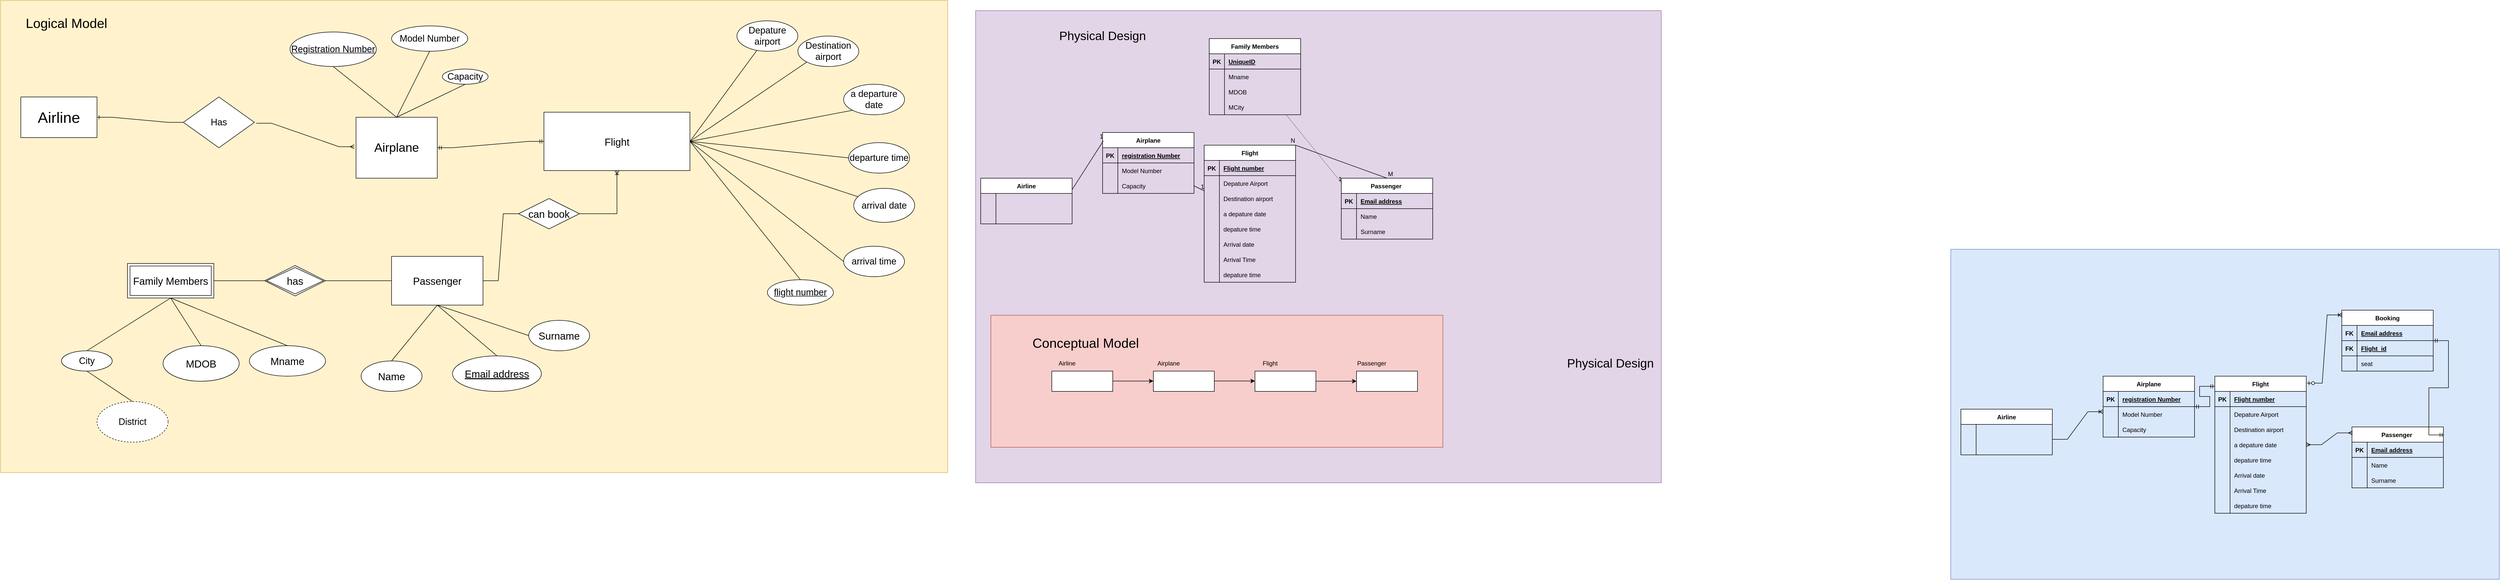 <mxfile version="21.1.1" type="github">
  <diagram id="R2lEEEUBdFMjLlhIrx00" name="Page-1">
    <mxGraphModel dx="2514" dy="1374" grid="1" gridSize="10" guides="1" tooltips="1" connect="1" arrows="1" fold="1" page="1" pageScale="1" pageWidth="1920" pageHeight="1200" math="0" shadow="0" extFonts="Permanent Marker^https://fonts.googleapis.com/css?family=Permanent+Marker">
      <root>
        <mxCell id="0" />
        <mxCell id="1" parent="0" />
        <mxCell id="kdxGhftKN1-Z_MKPZjj2-261" value="" style="rounded=0;whiteSpace=wrap;html=1;fillColor=#dae8fc;strokeColor=#6c8ebf;" vertex="1" parent="1">
          <mxGeometry x="3840" y="490" width="1080" height="650" as="geometry" />
        </mxCell>
        <mxCell id="YYFFTjFDW-nmk14CRMUy-125" value="" style="rounded=0;whiteSpace=wrap;html=1;fillColor=#e1d5e7;strokeColor=#9673a6;" parent="1" vertex="1">
          <mxGeometry x="1920" y="20" width="1350" height="930" as="geometry" />
        </mxCell>
        <mxCell id="4C0YP1yC5MJ9k8y5jR9u-70" value="&amp;nbsp;" style="rounded=0;whiteSpace=wrap;html=1;fontSize=26;fillColor=#f8cecc;strokeColor=#b85450;movable=1;resizable=1;rotatable=1;deletable=1;editable=1;connectable=1;" parent="1" vertex="1">
          <mxGeometry x="1950" y="620" width="890" height="260" as="geometry" />
        </mxCell>
        <mxCell id="4C0YP1yC5MJ9k8y5jR9u-71" value="" style="rounded=0;whiteSpace=wrap;html=1;fontSize=26;fillColor=#fff2cc;strokeColor=#d6b656;movable=1;resizable=1;rotatable=1;deletable=1;editable=1;connectable=1;" parent="1" vertex="1">
          <mxGeometry width="1865" height="930" as="geometry" />
        </mxCell>
        <mxCell id="4C0YP1yC5MJ9k8y5jR9u-1" value="&lt;font style=&quot;font-size: 30px;&quot;&gt;Airline&lt;/font&gt;" style="whiteSpace=wrap;html=1;align=center;" parent="1" vertex="1">
          <mxGeometry x="40" y="190" width="150" height="80" as="geometry" />
        </mxCell>
        <mxCell id="4C0YP1yC5MJ9k8y5jR9u-2" value="&lt;font style=&quot;font-size: 24px;&quot;&gt;Airplane&lt;/font&gt;" style="whiteSpace=wrap;html=1;" parent="1" vertex="1">
          <mxGeometry x="700" y="230" width="160" height="120" as="geometry" />
        </mxCell>
        <mxCell id="4C0YP1yC5MJ9k8y5jR9u-4" value="&lt;font style=&quot;font-size: 18px;&quot;&gt;Has&lt;/font&gt;" style="shape=rhombus;perimeter=rhombusPerimeter;whiteSpace=wrap;html=1;align=center;strokeWidth=1;" parent="1" vertex="1">
          <mxGeometry x="360" y="190" width="140" height="100" as="geometry" />
        </mxCell>
        <mxCell id="4C0YP1yC5MJ9k8y5jR9u-6" value="" style="edgeStyle=entityRelationEdgeStyle;fontSize=12;html=1;endArrow=ERone;endFill=1;rounded=0;entryX=1;entryY=0.5;entryDx=0;entryDy=0;exitX=0;exitY=0.5;exitDx=0;exitDy=0;" parent="1" source="4C0YP1yC5MJ9k8y5jR9u-4" target="4C0YP1yC5MJ9k8y5jR9u-1" edge="1">
          <mxGeometry width="100" height="100" relative="1" as="geometry">
            <mxPoint x="160" y="250" as="sourcePoint" />
            <mxPoint x="205" y="230" as="targetPoint" />
          </mxGeometry>
        </mxCell>
        <mxCell id="4C0YP1yC5MJ9k8y5jR9u-12" value="" style="edgeStyle=entityRelationEdgeStyle;fontSize=12;html=1;endArrow=ERmany;rounded=0;entryX=-0.022;entryY=0.483;entryDx=0;entryDy=0;entryPerimeter=0;exitX=1.025;exitY=0.517;exitDx=0;exitDy=0;exitPerimeter=0;" parent="1" source="4C0YP1yC5MJ9k8y5jR9u-4" target="4C0YP1yC5MJ9k8y5jR9u-2" edge="1">
          <mxGeometry width="100" height="100" relative="1" as="geometry">
            <mxPoint x="340" y="220" as="sourcePoint" />
            <mxPoint x="330" y="230" as="targetPoint" />
          </mxGeometry>
        </mxCell>
        <mxCell id="4C0YP1yC5MJ9k8y5jR9u-13" value="Model Number" style="ellipse;whiteSpace=wrap;html=1;align=center;fontSize=18;" parent="1" vertex="1">
          <mxGeometry x="770" y="50" width="150" height="50" as="geometry" />
        </mxCell>
        <mxCell id="4C0YP1yC5MJ9k8y5jR9u-14" value="Capacity" style="ellipse;whiteSpace=wrap;html=1;align=center;fontSize=18;" parent="1" vertex="1">
          <mxGeometry x="870" y="135" width="90" height="30" as="geometry" />
        </mxCell>
        <mxCell id="4C0YP1yC5MJ9k8y5jR9u-15" value="Registration Number" style="ellipse;whiteSpace=wrap;html=1;align=center;fontStyle=4;fontSize=18;" parent="1" vertex="1">
          <mxGeometry x="570" y="62" width="170" height="68" as="geometry" />
        </mxCell>
        <mxCell id="4C0YP1yC5MJ9k8y5jR9u-23" value="&lt;div style=&quot;font-size: 20px;&quot;&gt;&lt;font style=&quot;font-size: 20px;&quot;&gt;Passenger&lt;/font&gt;&lt;/div&gt;" style="whiteSpace=wrap;html=1;align=center;" parent="1" vertex="1">
          <mxGeometry x="770" y="504" width="180" height="96" as="geometry" />
        </mxCell>
        <mxCell id="4C0YP1yC5MJ9k8y5jR9u-24" value="Name" style="ellipse;whiteSpace=wrap;html=1;fontSize=20;" parent="1" vertex="1">
          <mxGeometry x="710" y="710" width="120" height="60" as="geometry" />
        </mxCell>
        <mxCell id="4C0YP1yC5MJ9k8y5jR9u-26" value="Surname" style="ellipse;whiteSpace=wrap;html=1;fontSize=20;" parent="1" vertex="1">
          <mxGeometry x="1040" y="630" width="120" height="60" as="geometry" />
        </mxCell>
        <mxCell id="4C0YP1yC5MJ9k8y5jR9u-28" value="Email address" style="ellipse;whiteSpace=wrap;html=1;align=center;fontStyle=4;fontSize=20;" parent="1" vertex="1">
          <mxGeometry x="890" y="700" width="175" height="70" as="geometry" />
        </mxCell>
        <mxCell id="4C0YP1yC5MJ9k8y5jR9u-30" value="&lt;font style=&quot;font-size: 20px;&quot;&gt;Flight&lt;/font&gt;" style="whiteSpace=wrap;html=1;align=center;" parent="1" vertex="1">
          <mxGeometry x="1070" y="220" width="287.5" height="115" as="geometry" />
        </mxCell>
        <mxCell id="4C0YP1yC5MJ9k8y5jR9u-31" value="Depature airport" style="ellipse;whiteSpace=wrap;html=1;fontSize=18;" parent="1" vertex="1">
          <mxGeometry x="1450" y="40" width="120" height="60" as="geometry" />
        </mxCell>
        <mxCell id="4C0YP1yC5MJ9k8y5jR9u-33" value="&lt;div style=&quot;font-size: 18px;&quot;&gt;Destination airport&lt;/div&gt;" style="ellipse;whiteSpace=wrap;html=1;fontSize=18;" parent="1" vertex="1">
          <mxGeometry x="1570" y="70" width="120" height="60" as="geometry" />
        </mxCell>
        <mxCell id="4C0YP1yC5MJ9k8y5jR9u-38" value="a departure date" style="ellipse;whiteSpace=wrap;html=1;fontSize=18;" parent="1" vertex="1">
          <mxGeometry x="1660" y="165" width="120" height="60" as="geometry" />
        </mxCell>
        <mxCell id="4C0YP1yC5MJ9k8y5jR9u-41" value="departure time" style="ellipse;whiteSpace=wrap;html=1;fontSize=18;" parent="1" vertex="1">
          <mxGeometry x="1670" y="280" width="120" height="60" as="geometry" />
        </mxCell>
        <mxCell id="4C0YP1yC5MJ9k8y5jR9u-43" value="arrival date" style="ellipse;whiteSpace=wrap;html=1;fontSize=18;" parent="1" vertex="1">
          <mxGeometry x="1680" y="370" width="120" height="67" as="geometry" />
        </mxCell>
        <mxCell id="4C0YP1yC5MJ9k8y5jR9u-46" value="arrival time" style="ellipse;whiteSpace=wrap;html=1;fontSize=18;" parent="1" vertex="1">
          <mxGeometry x="1660" y="484" width="120" height="60" as="geometry" />
        </mxCell>
        <mxCell id="4C0YP1yC5MJ9k8y5jR9u-48" value="flight number" style="ellipse;whiteSpace=wrap;html=1;align=center;fontStyle=4;fontSize=18;" parent="1" vertex="1">
          <mxGeometry x="1510" y="550" width="130" height="50" as="geometry" />
        </mxCell>
        <mxCell id="4C0YP1yC5MJ9k8y5jR9u-51" value="" style="edgeStyle=entityRelationEdgeStyle;fontSize=12;html=1;endArrow=ERmandOne;startArrow=ERmandOne;rounded=0;exitX=1;exitY=0.5;exitDx=0;exitDy=0;entryX=0;entryY=0.5;entryDx=0;entryDy=0;" parent="1" source="4C0YP1yC5MJ9k8y5jR9u-2" target="4C0YP1yC5MJ9k8y5jR9u-30" edge="1">
          <mxGeometry width="100" height="100" relative="1" as="geometry">
            <mxPoint x="640" y="330" as="sourcePoint" />
            <mxPoint x="740" y="230" as="targetPoint" />
          </mxGeometry>
        </mxCell>
        <mxCell id="4C0YP1yC5MJ9k8y5jR9u-64" value="" style="edgeStyle=orthogonalEdgeStyle;rounded=0;orthogonalLoop=1;jettySize=auto;html=1;" parent="1" edge="1">
          <mxGeometry relative="1" as="geometry">
            <mxPoint x="2590" y="749.84" as="sourcePoint" />
            <mxPoint x="2670" y="749.84" as="targetPoint" />
          </mxGeometry>
        </mxCell>
        <mxCell id="4C0YP1yC5MJ9k8y5jR9u-65" value="Conceptual Model" style="text;html=1;strokeColor=none;fillColor=none;align=left;verticalAlign=middle;whiteSpace=wrap;rounded=0;fontSize=26;" parent="1" vertex="1">
          <mxGeometry x="2030" y="660" width="250" height="30" as="geometry" />
        </mxCell>
        <mxCell id="4C0YP1yC5MJ9k8y5jR9u-69" value="Logical Model" style="text;html=1;strokeColor=none;fillColor=none;align=center;verticalAlign=middle;whiteSpace=wrap;rounded=0;fontSize=26;" parent="1" vertex="1">
          <mxGeometry x="30" y="30" width="200" height="30" as="geometry" />
        </mxCell>
        <mxCell id="_yb1dioon_LLdfzWxbmb-1" value="" style="endArrow=none;html=1;rounded=0;fontSize=20;entryX=1;entryY=0.5;entryDx=0;entryDy=0;exitX=0;exitY=1;exitDx=0;exitDy=0;" parent="1" source="4C0YP1yC5MJ9k8y5jR9u-33" target="4C0YP1yC5MJ9k8y5jR9u-30" edge="1">
          <mxGeometry relative="1" as="geometry">
            <mxPoint x="1460" y="160" as="sourcePoint" />
            <mxPoint x="1620" y="160" as="targetPoint" />
          </mxGeometry>
        </mxCell>
        <mxCell id="_yb1dioon_LLdfzWxbmb-2" value="" style="endArrow=none;html=1;rounded=0;fontSize=20;exitX=1;exitY=0.5;exitDx=0;exitDy=0;" parent="1" source="4C0YP1yC5MJ9k8y5jR9u-30" target="4C0YP1yC5MJ9k8y5jR9u-31" edge="1">
          <mxGeometry relative="1" as="geometry">
            <mxPoint x="1213.75" y="60" as="sourcePoint" />
            <mxPoint x="1213.75" y="60" as="targetPoint" />
          </mxGeometry>
        </mxCell>
        <mxCell id="_yb1dioon_LLdfzWxbmb-3" value="" style="endArrow=none;html=1;rounded=0;fontSize=20;entryX=0;entryY=1;entryDx=0;entryDy=0;exitX=1;exitY=0.5;exitDx=0;exitDy=0;" parent="1" source="4C0YP1yC5MJ9k8y5jR9u-30" target="4C0YP1yC5MJ9k8y5jR9u-38" edge="1">
          <mxGeometry relative="1" as="geometry">
            <mxPoint x="1350" y="290" as="sourcePoint" />
            <mxPoint x="1510" y="290" as="targetPoint" />
          </mxGeometry>
        </mxCell>
        <mxCell id="_yb1dioon_LLdfzWxbmb-4" value="" style="endArrow=none;html=1;rounded=0;fontSize=20;exitX=1;exitY=0.5;exitDx=0;exitDy=0;" parent="1" source="4C0YP1yC5MJ9k8y5jR9u-30" target="4C0YP1yC5MJ9k8y5jR9u-43" edge="1">
          <mxGeometry relative="1" as="geometry">
            <mxPoint x="1480" y="300" as="sourcePoint" />
            <mxPoint x="1640" y="300" as="targetPoint" />
          </mxGeometry>
        </mxCell>
        <mxCell id="_yb1dioon_LLdfzWxbmb-5" value="" style="endArrow=none;html=1;rounded=0;fontSize=20;entryX=0;entryY=0.5;entryDx=0;entryDy=0;exitX=1;exitY=0.5;exitDx=0;exitDy=0;" parent="1" source="4C0YP1yC5MJ9k8y5jR9u-30" target="4C0YP1yC5MJ9k8y5jR9u-41" edge="1">
          <mxGeometry relative="1" as="geometry">
            <mxPoint x="1370" y="300.0" as="sourcePoint" />
            <mxPoint x="1530" y="300.0" as="targetPoint" />
          </mxGeometry>
        </mxCell>
        <mxCell id="_yb1dioon_LLdfzWxbmb-6" value="" style="endArrow=none;html=1;rounded=0;fontSize=20;entryX=0;entryY=0.5;entryDx=0;entryDy=0;exitX=1;exitY=0.5;exitDx=0;exitDy=0;" parent="1" source="4C0YP1yC5MJ9k8y5jR9u-30" target="4C0YP1yC5MJ9k8y5jR9u-46" edge="1">
          <mxGeometry relative="1" as="geometry">
            <mxPoint x="1410" y="424" as="sourcePoint" />
            <mxPoint x="1570" y="424" as="targetPoint" />
          </mxGeometry>
        </mxCell>
        <mxCell id="_yb1dioon_LLdfzWxbmb-8" value="" style="endArrow=none;html=1;rounded=0;fontSize=20;entryX=0.5;entryY=0;entryDx=0;entryDy=0;exitX=1;exitY=0.5;exitDx=0;exitDy=0;" parent="1" source="4C0YP1yC5MJ9k8y5jR9u-30" target="4C0YP1yC5MJ9k8y5jR9u-48" edge="1">
          <mxGeometry relative="1" as="geometry">
            <mxPoint x="1220" y="360" as="sourcePoint" />
            <mxPoint x="1430" y="430" as="targetPoint" />
          </mxGeometry>
        </mxCell>
        <mxCell id="_yb1dioon_LLdfzWxbmb-9" value="can book" style="shape=rhombus;perimeter=rhombusPerimeter;whiteSpace=wrap;html=1;align=center;strokeWidth=1;fontSize=20;" parent="1" vertex="1">
          <mxGeometry x="1020" y="390" width="120" height="60" as="geometry" />
        </mxCell>
        <mxCell id="_yb1dioon_LLdfzWxbmb-10" value="" style="edgeStyle=entityRelationEdgeStyle;fontSize=12;html=1;endArrow=none;rounded=0;exitX=1;exitY=0.5;exitDx=0;exitDy=0;entryX=0;entryY=0.5;entryDx=0;entryDy=0;" parent="1" source="4C0YP1yC5MJ9k8y5jR9u-23" target="_yb1dioon_LLdfzWxbmb-9" edge="1">
          <mxGeometry width="100" height="100" relative="1" as="geometry">
            <mxPoint x="950" y="552" as="sourcePoint" />
            <mxPoint x="1213.75" y="335" as="targetPoint" />
          </mxGeometry>
        </mxCell>
        <mxCell id="_yb1dioon_LLdfzWxbmb-11" value="" style="endArrow=none;html=1;rounded=0;fontSize=20;exitX=0.5;exitY=1;exitDx=0;exitDy=0;entryX=0;entryY=0.5;entryDx=0;entryDy=0;" parent="1" source="4C0YP1yC5MJ9k8y5jR9u-23" target="4C0YP1yC5MJ9k8y5jR9u-26" edge="1">
          <mxGeometry relative="1" as="geometry">
            <mxPoint x="820" y="630" as="sourcePoint" />
            <mxPoint x="980" y="630" as="targetPoint" />
          </mxGeometry>
        </mxCell>
        <mxCell id="_yb1dioon_LLdfzWxbmb-12" value="" style="endArrow=none;html=1;rounded=0;fontSize=20;exitX=0.5;exitY=1;exitDx=0;exitDy=0;entryX=0.5;entryY=0;entryDx=0;entryDy=0;" parent="1" source="4C0YP1yC5MJ9k8y5jR9u-23" target="4C0YP1yC5MJ9k8y5jR9u-28" edge="1">
          <mxGeometry relative="1" as="geometry">
            <mxPoint x="810" y="650" as="sourcePoint" />
            <mxPoint x="970" y="650" as="targetPoint" />
          </mxGeometry>
        </mxCell>
        <mxCell id="_yb1dioon_LLdfzWxbmb-13" value="" style="endArrow=none;html=1;rounded=0;fontSize=20;entryX=0.5;entryY=1;entryDx=0;entryDy=0;exitX=0.5;exitY=0;exitDx=0;exitDy=0;" parent="1" source="4C0YP1yC5MJ9k8y5jR9u-24" target="4C0YP1yC5MJ9k8y5jR9u-23" edge="1">
          <mxGeometry relative="1" as="geometry">
            <mxPoint x="680" y="570" as="sourcePoint" />
            <mxPoint x="840" y="570" as="targetPoint" />
          </mxGeometry>
        </mxCell>
        <mxCell id="_yb1dioon_LLdfzWxbmb-15" value="" style="endArrow=none;html=1;rounded=0;fontSize=20;exitX=0.5;exitY=0;exitDx=0;exitDy=0;entryX=0.5;entryY=1;entryDx=0;entryDy=0;" parent="1" source="4C0YP1yC5MJ9k8y5jR9u-2" target="4C0YP1yC5MJ9k8y5jR9u-13" edge="1">
          <mxGeometry relative="1" as="geometry">
            <mxPoint x="650" y="180" as="sourcePoint" />
            <mxPoint x="810" y="180" as="targetPoint" />
          </mxGeometry>
        </mxCell>
        <mxCell id="_yb1dioon_LLdfzWxbmb-17" value="" style="endArrow=none;html=1;rounded=0;fontSize=20;exitX=0.5;exitY=1;exitDx=0;exitDy=0;entryX=0.5;entryY=0;entryDx=0;entryDy=0;" parent="1" source="4C0YP1yC5MJ9k8y5jR9u-15" target="4C0YP1yC5MJ9k8y5jR9u-2" edge="1">
          <mxGeometry relative="1" as="geometry">
            <mxPoint x="630" y="210" as="sourcePoint" />
            <mxPoint x="790" y="210" as="targetPoint" />
          </mxGeometry>
        </mxCell>
        <mxCell id="_yb1dioon_LLdfzWxbmb-18" value="" style="endArrow=none;html=1;rounded=0;fontSize=20;entryX=0.5;entryY=0;entryDx=0;entryDy=0;exitX=0.5;exitY=1;exitDx=0;exitDy=0;" parent="1" source="4C0YP1yC5MJ9k8y5jR9u-14" target="4C0YP1yC5MJ9k8y5jR9u-2" edge="1">
          <mxGeometry relative="1" as="geometry">
            <mxPoint x="650" y="330" as="sourcePoint" />
            <mxPoint x="810" y="330" as="targetPoint" />
          </mxGeometry>
        </mxCell>
        <mxCell id="_yb1dioon_LLdfzWxbmb-24" value="" style="edgeStyle=orthogonalEdgeStyle;fontSize=12;html=1;endArrow=ERoneToMany;rounded=0;exitX=1;exitY=0.5;exitDx=0;exitDy=0;jumpSize=6;entryX=0.5;entryY=1;entryDx=0;entryDy=0;" parent="1" source="_yb1dioon_LLdfzWxbmb-9" target="4C0YP1yC5MJ9k8y5jR9u-30" edge="1">
          <mxGeometry width="100" height="100" relative="1" as="geometry">
            <mxPoint x="1090" y="510" as="sourcePoint" />
            <mxPoint x="1220" y="370" as="targetPoint" />
          </mxGeometry>
        </mxCell>
        <mxCell id="_yb1dioon_LLdfzWxbmb-28" value="&lt;div&gt;has&lt;/div&gt;" style="shape=rhombus;double=1;perimeter=rhombusPerimeter;whiteSpace=wrap;html=1;align=center;strokeWidth=1;fontSize=20;" parent="1" vertex="1">
          <mxGeometry x="520" y="522" width="120" height="60" as="geometry" />
        </mxCell>
        <mxCell id="_yb1dioon_LLdfzWxbmb-29" value="" style="endArrow=none;html=1;rounded=0;fontSize=20;jumpSize=6;exitX=1;exitY=0.5;exitDx=0;exitDy=0;entryX=0;entryY=0.5;entryDx=0;entryDy=0;" parent="1" source="_yb1dioon_LLdfzWxbmb-28" target="4C0YP1yC5MJ9k8y5jR9u-23" edge="1">
          <mxGeometry relative="1" as="geometry">
            <mxPoint x="610" y="550" as="sourcePoint" />
            <mxPoint x="730" y="560" as="targetPoint" />
          </mxGeometry>
        </mxCell>
        <mxCell id="_yb1dioon_LLdfzWxbmb-30" value="Family Members" style="shape=ext;margin=3;double=1;whiteSpace=wrap;html=1;align=center;strokeWidth=1;fontSize=20;" parent="1" vertex="1">
          <mxGeometry x="250" y="518" width="170" height="68" as="geometry" />
        </mxCell>
        <mxCell id="_yb1dioon_LLdfzWxbmb-32" value="" style="endArrow=none;html=1;rounded=0;fontSize=20;jumpSize=6;entryX=0;entryY=0.5;entryDx=0;entryDy=0;" parent="1" source="_yb1dioon_LLdfzWxbmb-30" target="_yb1dioon_LLdfzWxbmb-28" edge="1">
          <mxGeometry relative="1" as="geometry">
            <mxPoint x="390" y="552" as="sourcePoint" />
            <mxPoint x="550" y="552" as="targetPoint" />
          </mxGeometry>
        </mxCell>
        <mxCell id="_yb1dioon_LLdfzWxbmb-33" value="Mname" style="ellipse;whiteSpace=wrap;html=1;align=center;strokeWidth=1;fontSize=20;" parent="1" vertex="1">
          <mxGeometry x="490" y="680" width="150" height="60" as="geometry" />
        </mxCell>
        <mxCell id="_yb1dioon_LLdfzWxbmb-34" value="" style="endArrow=none;html=1;rounded=0;fontSize=20;jumpSize=6;exitX=0.5;exitY=1;exitDx=0;exitDy=0;entryX=0.5;entryY=0;entryDx=0;entryDy=0;" parent="1" source="_yb1dioon_LLdfzWxbmb-30" target="_yb1dioon_LLdfzWxbmb-33" edge="1">
          <mxGeometry relative="1" as="geometry">
            <mxPoint x="370" y="630" as="sourcePoint" />
            <mxPoint x="530" y="630" as="targetPoint" />
          </mxGeometry>
        </mxCell>
        <mxCell id="_yb1dioon_LLdfzWxbmb-37" value="" style="endArrow=none;html=1;rounded=0;fontSize=20;jumpSize=6;exitX=0.5;exitY=1;exitDx=0;exitDy=0;entryX=0.5;entryY=0;entryDx=0;entryDy=0;" parent="1" source="_yb1dioon_LLdfzWxbmb-30" target="_yb1dioon_LLdfzWxbmb-38" edge="1">
          <mxGeometry relative="1" as="geometry">
            <mxPoint x="260" y="750" as="sourcePoint" />
            <mxPoint x="360" y="710" as="targetPoint" />
          </mxGeometry>
        </mxCell>
        <mxCell id="_yb1dioon_LLdfzWxbmb-38" value="MDOB" style="ellipse;whiteSpace=wrap;html=1;align=center;strokeWidth=1;fontSize=20;" parent="1" vertex="1">
          <mxGeometry x="320" y="680" width="150" height="70" as="geometry" />
        </mxCell>
        <mxCell id="_yb1dioon_LLdfzWxbmb-42" value="" style="endArrow=none;html=1;rounded=0;fontSize=18;jumpSize=6;exitX=0.5;exitY=0;exitDx=0;exitDy=0;entryX=0.5;entryY=1;entryDx=0;entryDy=0;" parent="1" source="6B-tQCZ9Ji5Hc4YP1xE_-3" target="_yb1dioon_LLdfzWxbmb-30" edge="1">
          <mxGeometry relative="1" as="geometry">
            <mxPoint x="210" y="685" as="sourcePoint" />
            <mxPoint x="380" y="620" as="targetPoint" />
          </mxGeometry>
        </mxCell>
        <mxCell id="6B-tQCZ9Ji5Hc4YP1xE_-2" value="District" style="ellipse;whiteSpace=wrap;html=1;align=center;dashed=1;fontSize=18;" parent="1" vertex="1">
          <mxGeometry x="190" y="790" width="140" height="80" as="geometry" />
        </mxCell>
        <mxCell id="6B-tQCZ9Ji5Hc4YP1xE_-3" value="&lt;div&gt;City&lt;/div&gt;" style="ellipse;whiteSpace=wrap;html=1;align=center;fontSize=18;" parent="1" vertex="1">
          <mxGeometry x="120" y="690" width="100" height="40" as="geometry" />
        </mxCell>
        <mxCell id="6B-tQCZ9Ji5Hc4YP1xE_-4" value="" style="endArrow=none;html=1;rounded=0;fontSize=18;entryX=0.5;entryY=0;entryDx=0;entryDy=0;exitX=0.5;exitY=1;exitDx=0;exitDy=0;" parent="1" source="6B-tQCZ9Ji5Hc4YP1xE_-3" target="6B-tQCZ9Ji5Hc4YP1xE_-2" edge="1">
          <mxGeometry relative="1" as="geometry">
            <mxPoint x="200" y="700" as="sourcePoint" />
            <mxPoint x="360" y="700" as="targetPoint" />
          </mxGeometry>
        </mxCell>
        <mxCell id="YYFFTjFDW-nmk14CRMUy-4" value="Airplane" style="shape=table;startSize=30;container=1;collapsible=1;childLayout=tableLayout;fixedRows=1;rowLines=0;fontStyle=1;align=center;resizeLast=1;" parent="1" vertex="1">
          <mxGeometry x="2170" y="260" width="180" height="120" as="geometry" />
        </mxCell>
        <mxCell id="YYFFTjFDW-nmk14CRMUy-5" value="" style="shape=tableRow;horizontal=0;startSize=0;swimlaneHead=0;swimlaneBody=0;fillColor=none;collapsible=0;dropTarget=0;points=[[0,0.5],[1,0.5]];portConstraint=eastwest;top=0;left=0;right=0;bottom=1;" parent="YYFFTjFDW-nmk14CRMUy-4" vertex="1">
          <mxGeometry y="30" width="180" height="30" as="geometry" />
        </mxCell>
        <mxCell id="YYFFTjFDW-nmk14CRMUy-6" value="PK" style="shape=partialRectangle;connectable=0;fillColor=none;top=0;left=0;bottom=0;right=0;fontStyle=1;overflow=hidden;" parent="YYFFTjFDW-nmk14CRMUy-5" vertex="1">
          <mxGeometry width="30" height="30" as="geometry">
            <mxRectangle width="30" height="30" as="alternateBounds" />
          </mxGeometry>
        </mxCell>
        <mxCell id="YYFFTjFDW-nmk14CRMUy-7" value="registration Number" style="shape=partialRectangle;connectable=0;fillColor=none;top=0;left=0;bottom=0;right=0;align=left;spacingLeft=6;fontStyle=5;overflow=hidden;" parent="YYFFTjFDW-nmk14CRMUy-5" vertex="1">
          <mxGeometry x="30" width="150" height="30" as="geometry">
            <mxRectangle width="150" height="30" as="alternateBounds" />
          </mxGeometry>
        </mxCell>
        <mxCell id="YYFFTjFDW-nmk14CRMUy-8" value="" style="shape=tableRow;horizontal=0;startSize=0;swimlaneHead=0;swimlaneBody=0;fillColor=none;collapsible=0;dropTarget=0;points=[[0,0.5],[1,0.5]];portConstraint=eastwest;top=0;left=0;right=0;bottom=0;" parent="YYFFTjFDW-nmk14CRMUy-4" vertex="1">
          <mxGeometry y="60" width="180" height="30" as="geometry" />
        </mxCell>
        <mxCell id="YYFFTjFDW-nmk14CRMUy-9" value="" style="shape=partialRectangle;connectable=0;fillColor=none;top=0;left=0;bottom=0;right=0;editable=1;overflow=hidden;" parent="YYFFTjFDW-nmk14CRMUy-8" vertex="1">
          <mxGeometry width="30" height="30" as="geometry">
            <mxRectangle width="30" height="30" as="alternateBounds" />
          </mxGeometry>
        </mxCell>
        <mxCell id="YYFFTjFDW-nmk14CRMUy-10" value="Model Number" style="shape=partialRectangle;connectable=0;fillColor=none;top=0;left=0;bottom=0;right=0;align=left;spacingLeft=6;overflow=hidden;" parent="YYFFTjFDW-nmk14CRMUy-8" vertex="1">
          <mxGeometry x="30" width="150" height="30" as="geometry">
            <mxRectangle width="150" height="30" as="alternateBounds" />
          </mxGeometry>
        </mxCell>
        <mxCell id="YYFFTjFDW-nmk14CRMUy-11" value="" style="shape=tableRow;horizontal=0;startSize=0;swimlaneHead=0;swimlaneBody=0;fillColor=none;collapsible=0;dropTarget=0;points=[[0,0.5],[1,0.5]];portConstraint=eastwest;top=0;left=0;right=0;bottom=0;" parent="YYFFTjFDW-nmk14CRMUy-4" vertex="1">
          <mxGeometry y="90" width="180" height="30" as="geometry" />
        </mxCell>
        <mxCell id="YYFFTjFDW-nmk14CRMUy-12" value="" style="shape=partialRectangle;connectable=0;fillColor=none;top=0;left=0;bottom=0;right=0;editable=1;overflow=hidden;" parent="YYFFTjFDW-nmk14CRMUy-11" vertex="1">
          <mxGeometry width="30" height="30" as="geometry">
            <mxRectangle width="30" height="30" as="alternateBounds" />
          </mxGeometry>
        </mxCell>
        <mxCell id="YYFFTjFDW-nmk14CRMUy-13" value="Capacity" style="shape=partialRectangle;connectable=0;fillColor=none;top=0;left=0;bottom=0;right=0;align=left;spacingLeft=6;overflow=hidden;" parent="YYFFTjFDW-nmk14CRMUy-11" vertex="1">
          <mxGeometry x="30" width="150" height="30" as="geometry">
            <mxRectangle width="150" height="30" as="alternateBounds" />
          </mxGeometry>
        </mxCell>
        <mxCell id="YYFFTjFDW-nmk14CRMUy-17" value="Flight" style="shape=table;startSize=30;container=1;collapsible=1;childLayout=tableLayout;fixedRows=1;rowLines=0;fontStyle=1;align=center;resizeLast=1;" parent="1" vertex="1">
          <mxGeometry x="2370" y="285" width="180" height="270" as="geometry" />
        </mxCell>
        <mxCell id="YYFFTjFDW-nmk14CRMUy-18" value="" style="shape=tableRow;horizontal=0;startSize=0;swimlaneHead=0;swimlaneBody=0;fillColor=none;collapsible=0;dropTarget=0;points=[[0,0.5],[1,0.5]];portConstraint=eastwest;top=0;left=0;right=0;bottom=1;" parent="YYFFTjFDW-nmk14CRMUy-17" vertex="1">
          <mxGeometry y="30" width="180" height="30" as="geometry" />
        </mxCell>
        <mxCell id="YYFFTjFDW-nmk14CRMUy-19" value="PK" style="shape=partialRectangle;connectable=0;fillColor=none;top=0;left=0;bottom=0;right=0;fontStyle=1;overflow=hidden;" parent="YYFFTjFDW-nmk14CRMUy-18" vertex="1">
          <mxGeometry width="30" height="30" as="geometry">
            <mxRectangle width="30" height="30" as="alternateBounds" />
          </mxGeometry>
        </mxCell>
        <mxCell id="YYFFTjFDW-nmk14CRMUy-20" value="Flight number" style="shape=partialRectangle;connectable=0;fillColor=none;top=0;left=0;bottom=0;right=0;align=left;spacingLeft=6;fontStyle=5;overflow=hidden;" parent="YYFFTjFDW-nmk14CRMUy-18" vertex="1">
          <mxGeometry x="30" width="150" height="30" as="geometry">
            <mxRectangle width="150" height="30" as="alternateBounds" />
          </mxGeometry>
        </mxCell>
        <mxCell id="YYFFTjFDW-nmk14CRMUy-21" value="" style="shape=tableRow;horizontal=0;startSize=0;swimlaneHead=0;swimlaneBody=0;fillColor=none;collapsible=0;dropTarget=0;points=[[0,0.5],[1,0.5]];portConstraint=eastwest;top=0;left=0;right=0;bottom=0;" parent="YYFFTjFDW-nmk14CRMUy-17" vertex="1">
          <mxGeometry y="60" width="180" height="30" as="geometry" />
        </mxCell>
        <mxCell id="YYFFTjFDW-nmk14CRMUy-22" value="" style="shape=partialRectangle;connectable=0;fillColor=none;top=0;left=0;bottom=0;right=0;editable=1;overflow=hidden;" parent="YYFFTjFDW-nmk14CRMUy-21" vertex="1">
          <mxGeometry width="30" height="30" as="geometry">
            <mxRectangle width="30" height="30" as="alternateBounds" />
          </mxGeometry>
        </mxCell>
        <mxCell id="YYFFTjFDW-nmk14CRMUy-23" value="Depature Airport" style="shape=partialRectangle;connectable=0;fillColor=none;top=0;left=0;bottom=0;right=0;align=left;spacingLeft=6;overflow=hidden;" parent="YYFFTjFDW-nmk14CRMUy-21" vertex="1">
          <mxGeometry x="30" width="150" height="30" as="geometry">
            <mxRectangle width="150" height="30" as="alternateBounds" />
          </mxGeometry>
        </mxCell>
        <mxCell id="YYFFTjFDW-nmk14CRMUy-24" value="" style="shape=tableRow;horizontal=0;startSize=0;swimlaneHead=0;swimlaneBody=0;fillColor=none;collapsible=0;dropTarget=0;points=[[0,0.5],[1,0.5]];portConstraint=eastwest;top=0;left=0;right=0;bottom=0;" parent="YYFFTjFDW-nmk14CRMUy-17" vertex="1">
          <mxGeometry y="90" width="180" height="30" as="geometry" />
        </mxCell>
        <mxCell id="YYFFTjFDW-nmk14CRMUy-25" value="" style="shape=partialRectangle;connectable=0;fillColor=none;top=0;left=0;bottom=0;right=0;editable=1;overflow=hidden;" parent="YYFFTjFDW-nmk14CRMUy-24" vertex="1">
          <mxGeometry width="30" height="30" as="geometry">
            <mxRectangle width="30" height="30" as="alternateBounds" />
          </mxGeometry>
        </mxCell>
        <mxCell id="YYFFTjFDW-nmk14CRMUy-26" value="Destination airport" style="shape=partialRectangle;connectable=0;fillColor=none;top=0;left=0;bottom=0;right=0;align=left;spacingLeft=6;overflow=hidden;" parent="YYFFTjFDW-nmk14CRMUy-24" vertex="1">
          <mxGeometry x="30" width="150" height="30" as="geometry">
            <mxRectangle width="150" height="30" as="alternateBounds" />
          </mxGeometry>
        </mxCell>
        <mxCell id="YYFFTjFDW-nmk14CRMUy-27" value="" style="shape=tableRow;horizontal=0;startSize=0;swimlaneHead=0;swimlaneBody=0;fillColor=none;collapsible=0;dropTarget=0;points=[[0,0.5],[1,0.5]];portConstraint=eastwest;top=0;left=0;right=0;bottom=0;" parent="YYFFTjFDW-nmk14CRMUy-17" vertex="1">
          <mxGeometry y="120" width="180" height="30" as="geometry" />
        </mxCell>
        <mxCell id="YYFFTjFDW-nmk14CRMUy-28" value="" style="shape=partialRectangle;connectable=0;fillColor=none;top=0;left=0;bottom=0;right=0;editable=1;overflow=hidden;" parent="YYFFTjFDW-nmk14CRMUy-27" vertex="1">
          <mxGeometry width="30" height="30" as="geometry">
            <mxRectangle width="30" height="30" as="alternateBounds" />
          </mxGeometry>
        </mxCell>
        <mxCell id="YYFFTjFDW-nmk14CRMUy-29" value="a depature date" style="shape=partialRectangle;connectable=0;fillColor=none;top=0;left=0;bottom=0;right=0;align=left;spacingLeft=6;overflow=hidden;" parent="YYFFTjFDW-nmk14CRMUy-27" vertex="1">
          <mxGeometry x="30" width="150" height="30" as="geometry">
            <mxRectangle width="150" height="30" as="alternateBounds" />
          </mxGeometry>
        </mxCell>
        <mxCell id="YYFFTjFDW-nmk14CRMUy-82" value="" style="shape=tableRow;horizontal=0;startSize=0;swimlaneHead=0;swimlaneBody=0;fillColor=none;collapsible=0;dropTarget=0;points=[[0,0.5],[1,0.5]];portConstraint=eastwest;top=0;left=0;right=0;bottom=0;" parent="YYFFTjFDW-nmk14CRMUy-17" vertex="1">
          <mxGeometry y="150" width="180" height="30" as="geometry" />
        </mxCell>
        <mxCell id="YYFFTjFDW-nmk14CRMUy-83" value="" style="shape=partialRectangle;connectable=0;fillColor=none;top=0;left=0;bottom=0;right=0;editable=1;overflow=hidden;" parent="YYFFTjFDW-nmk14CRMUy-82" vertex="1">
          <mxGeometry width="30" height="30" as="geometry">
            <mxRectangle width="30" height="30" as="alternateBounds" />
          </mxGeometry>
        </mxCell>
        <mxCell id="YYFFTjFDW-nmk14CRMUy-84" value="depature time" style="shape=partialRectangle;connectable=0;fillColor=none;top=0;left=0;bottom=0;right=0;align=left;spacingLeft=6;overflow=hidden;" parent="YYFFTjFDW-nmk14CRMUy-82" vertex="1">
          <mxGeometry x="30" width="150" height="30" as="geometry">
            <mxRectangle width="150" height="30" as="alternateBounds" />
          </mxGeometry>
        </mxCell>
        <mxCell id="YYFFTjFDW-nmk14CRMUy-101" value="" style="shape=tableRow;horizontal=0;startSize=0;swimlaneHead=0;swimlaneBody=0;fillColor=none;collapsible=0;dropTarget=0;points=[[0,0.5],[1,0.5]];portConstraint=eastwest;top=0;left=0;right=0;bottom=0;" parent="YYFFTjFDW-nmk14CRMUy-17" vertex="1">
          <mxGeometry y="180" width="180" height="30" as="geometry" />
        </mxCell>
        <mxCell id="YYFFTjFDW-nmk14CRMUy-102" value="" style="shape=partialRectangle;connectable=0;fillColor=none;top=0;left=0;bottom=0;right=0;editable=1;overflow=hidden;" parent="YYFFTjFDW-nmk14CRMUy-101" vertex="1">
          <mxGeometry width="30" height="30" as="geometry">
            <mxRectangle width="30" height="30" as="alternateBounds" />
          </mxGeometry>
        </mxCell>
        <mxCell id="YYFFTjFDW-nmk14CRMUy-103" value="Arrival date" style="shape=partialRectangle;connectable=0;fillColor=none;top=0;left=0;bottom=0;right=0;align=left;spacingLeft=6;overflow=hidden;" parent="YYFFTjFDW-nmk14CRMUy-101" vertex="1">
          <mxGeometry x="30" width="150" height="30" as="geometry">
            <mxRectangle width="150" height="30" as="alternateBounds" />
          </mxGeometry>
        </mxCell>
        <mxCell id="YYFFTjFDW-nmk14CRMUy-104" value="" style="shape=tableRow;horizontal=0;startSize=0;swimlaneHead=0;swimlaneBody=0;fillColor=none;collapsible=0;dropTarget=0;points=[[0,0.5],[1,0.5]];portConstraint=eastwest;top=0;left=0;right=0;bottom=0;" parent="YYFFTjFDW-nmk14CRMUy-17" vertex="1">
          <mxGeometry y="210" width="180" height="30" as="geometry" />
        </mxCell>
        <mxCell id="YYFFTjFDW-nmk14CRMUy-105" value="" style="shape=partialRectangle;connectable=0;fillColor=none;top=0;left=0;bottom=0;right=0;editable=1;overflow=hidden;" parent="YYFFTjFDW-nmk14CRMUy-104" vertex="1">
          <mxGeometry width="30" height="30" as="geometry">
            <mxRectangle width="30" height="30" as="alternateBounds" />
          </mxGeometry>
        </mxCell>
        <mxCell id="YYFFTjFDW-nmk14CRMUy-106" value="Arrival Time " style="shape=partialRectangle;connectable=0;fillColor=none;top=0;left=0;bottom=0;right=0;align=left;spacingLeft=6;overflow=hidden;" parent="YYFFTjFDW-nmk14CRMUy-104" vertex="1">
          <mxGeometry x="30" width="150" height="30" as="geometry">
            <mxRectangle width="150" height="30" as="alternateBounds" />
          </mxGeometry>
        </mxCell>
        <mxCell id="YYFFTjFDW-nmk14CRMUy-107" value="" style="shape=tableRow;horizontal=0;startSize=0;swimlaneHead=0;swimlaneBody=0;fillColor=none;collapsible=0;dropTarget=0;points=[[0,0.5],[1,0.5]];portConstraint=eastwest;top=0;left=0;right=0;bottom=0;" parent="YYFFTjFDW-nmk14CRMUy-17" vertex="1">
          <mxGeometry y="240" width="180" height="30" as="geometry" />
        </mxCell>
        <mxCell id="YYFFTjFDW-nmk14CRMUy-108" value="" style="shape=partialRectangle;connectable=0;fillColor=none;top=0;left=0;bottom=0;right=0;editable=1;overflow=hidden;" parent="YYFFTjFDW-nmk14CRMUy-107" vertex="1">
          <mxGeometry width="30" height="30" as="geometry">
            <mxRectangle width="30" height="30" as="alternateBounds" />
          </mxGeometry>
        </mxCell>
        <mxCell id="YYFFTjFDW-nmk14CRMUy-109" value="depature time" style="shape=partialRectangle;connectable=0;fillColor=none;top=0;left=0;bottom=0;right=0;align=left;spacingLeft=6;overflow=hidden;" parent="YYFFTjFDW-nmk14CRMUy-107" vertex="1">
          <mxGeometry x="30" width="150" height="30" as="geometry">
            <mxRectangle width="150" height="30" as="alternateBounds" />
          </mxGeometry>
        </mxCell>
        <mxCell id="YYFFTjFDW-nmk14CRMUy-30" value="Passenger  " style="shape=table;startSize=30;container=1;collapsible=1;childLayout=tableLayout;fixedRows=1;rowLines=0;fontStyle=1;align=center;resizeLast=1;" parent="1" vertex="1">
          <mxGeometry x="2640" y="350" width="180" height="120" as="geometry" />
        </mxCell>
        <mxCell id="YYFFTjFDW-nmk14CRMUy-31" value="" style="shape=tableRow;horizontal=0;startSize=0;swimlaneHead=0;swimlaneBody=0;fillColor=none;collapsible=0;dropTarget=0;points=[[0,0.5],[1,0.5]];portConstraint=eastwest;top=0;left=0;right=0;bottom=1;" parent="YYFFTjFDW-nmk14CRMUy-30" vertex="1">
          <mxGeometry y="30" width="180" height="30" as="geometry" />
        </mxCell>
        <mxCell id="YYFFTjFDW-nmk14CRMUy-32" value="PK" style="shape=partialRectangle;connectable=0;fillColor=none;top=0;left=0;bottom=0;right=0;fontStyle=1;overflow=hidden;" parent="YYFFTjFDW-nmk14CRMUy-31" vertex="1">
          <mxGeometry width="30" height="30" as="geometry">
            <mxRectangle width="30" height="30" as="alternateBounds" />
          </mxGeometry>
        </mxCell>
        <mxCell id="YYFFTjFDW-nmk14CRMUy-33" value="Email address" style="shape=partialRectangle;connectable=0;fillColor=none;top=0;left=0;bottom=0;right=0;align=left;spacingLeft=6;fontStyle=5;overflow=hidden;" parent="YYFFTjFDW-nmk14CRMUy-31" vertex="1">
          <mxGeometry x="30" width="150" height="30" as="geometry">
            <mxRectangle width="150" height="30" as="alternateBounds" />
          </mxGeometry>
        </mxCell>
        <mxCell id="YYFFTjFDW-nmk14CRMUy-34" value="" style="shape=tableRow;horizontal=0;startSize=0;swimlaneHead=0;swimlaneBody=0;fillColor=none;collapsible=0;dropTarget=0;points=[[0,0.5],[1,0.5]];portConstraint=eastwest;top=0;left=0;right=0;bottom=0;" parent="YYFFTjFDW-nmk14CRMUy-30" vertex="1">
          <mxGeometry y="60" width="180" height="30" as="geometry" />
        </mxCell>
        <mxCell id="YYFFTjFDW-nmk14CRMUy-35" value="" style="shape=partialRectangle;connectable=0;fillColor=none;top=0;left=0;bottom=0;right=0;editable=1;overflow=hidden;" parent="YYFFTjFDW-nmk14CRMUy-34" vertex="1">
          <mxGeometry width="30" height="30" as="geometry">
            <mxRectangle width="30" height="30" as="alternateBounds" />
          </mxGeometry>
        </mxCell>
        <mxCell id="YYFFTjFDW-nmk14CRMUy-36" value="Name" style="shape=partialRectangle;connectable=0;fillColor=none;top=0;left=0;bottom=0;right=0;align=left;spacingLeft=6;overflow=hidden;" parent="YYFFTjFDW-nmk14CRMUy-34" vertex="1">
          <mxGeometry x="30" width="150" height="30" as="geometry">
            <mxRectangle width="150" height="30" as="alternateBounds" />
          </mxGeometry>
        </mxCell>
        <mxCell id="YYFFTjFDW-nmk14CRMUy-37" value="" style="shape=tableRow;horizontal=0;startSize=0;swimlaneHead=0;swimlaneBody=0;fillColor=none;collapsible=0;dropTarget=0;points=[[0,0.5],[1,0.5]];portConstraint=eastwest;top=0;left=0;right=0;bottom=0;" parent="YYFFTjFDW-nmk14CRMUy-30" vertex="1">
          <mxGeometry y="90" width="180" height="30" as="geometry" />
        </mxCell>
        <mxCell id="YYFFTjFDW-nmk14CRMUy-38" value="" style="shape=partialRectangle;connectable=0;fillColor=none;top=0;left=0;bottom=0;right=0;editable=1;overflow=hidden;" parent="YYFFTjFDW-nmk14CRMUy-37" vertex="1">
          <mxGeometry width="30" height="30" as="geometry">
            <mxRectangle width="30" height="30" as="alternateBounds" />
          </mxGeometry>
        </mxCell>
        <mxCell id="YYFFTjFDW-nmk14CRMUy-39" value="Surname" style="shape=partialRectangle;connectable=0;fillColor=none;top=0;left=0;bottom=0;right=0;align=left;spacingLeft=6;overflow=hidden;" parent="YYFFTjFDW-nmk14CRMUy-37" vertex="1">
          <mxGeometry x="30" width="150" height="30" as="geometry">
            <mxRectangle width="150" height="30" as="alternateBounds" />
          </mxGeometry>
        </mxCell>
        <mxCell id="YYFFTjFDW-nmk14CRMUy-43" value="Airline" style="shape=table;startSize=30;container=1;collapsible=1;childLayout=tableLayout;fixedRows=1;rowLines=0;fontStyle=1;align=center;resizeLast=1;" parent="1" vertex="1">
          <mxGeometry x="1930" y="350" width="180" height="90" as="geometry" />
        </mxCell>
        <mxCell id="YYFFTjFDW-nmk14CRMUy-47" value="" style="shape=tableRow;horizontal=0;startSize=0;swimlaneHead=0;swimlaneBody=0;fillColor=none;collapsible=0;dropTarget=0;points=[[0,0.5],[1,0.5]];portConstraint=eastwest;top=0;left=0;right=0;bottom=0;" parent="YYFFTjFDW-nmk14CRMUy-43" vertex="1">
          <mxGeometry y="30" width="180" height="30" as="geometry" />
        </mxCell>
        <mxCell id="YYFFTjFDW-nmk14CRMUy-48" value="" style="shape=partialRectangle;connectable=0;fillColor=none;top=0;left=0;bottom=0;right=0;editable=1;overflow=hidden;" parent="YYFFTjFDW-nmk14CRMUy-47" vertex="1">
          <mxGeometry width="30" height="30" as="geometry">
            <mxRectangle width="30" height="30" as="alternateBounds" />
          </mxGeometry>
        </mxCell>
        <mxCell id="YYFFTjFDW-nmk14CRMUy-49" value="" style="shape=partialRectangle;connectable=0;fillColor=none;top=0;left=0;bottom=0;right=0;align=left;spacingLeft=6;overflow=hidden;" parent="YYFFTjFDW-nmk14CRMUy-47" vertex="1">
          <mxGeometry x="30" width="150" height="30" as="geometry">
            <mxRectangle width="150" height="30" as="alternateBounds" />
          </mxGeometry>
        </mxCell>
        <mxCell id="YYFFTjFDW-nmk14CRMUy-50" value="" style="shape=tableRow;horizontal=0;startSize=0;swimlaneHead=0;swimlaneBody=0;fillColor=none;collapsible=0;dropTarget=0;points=[[0,0.5],[1,0.5]];portConstraint=eastwest;top=0;left=0;right=0;bottom=0;" parent="YYFFTjFDW-nmk14CRMUy-43" vertex="1">
          <mxGeometry y="60" width="180" height="30" as="geometry" />
        </mxCell>
        <mxCell id="YYFFTjFDW-nmk14CRMUy-51" value="" style="shape=partialRectangle;connectable=0;fillColor=none;top=0;left=0;bottom=0;right=0;editable=1;overflow=hidden;" parent="YYFFTjFDW-nmk14CRMUy-50" vertex="1">
          <mxGeometry width="30" height="30" as="geometry">
            <mxRectangle width="30" height="30" as="alternateBounds" />
          </mxGeometry>
        </mxCell>
        <mxCell id="YYFFTjFDW-nmk14CRMUy-52" value="" style="shape=partialRectangle;connectable=0;fillColor=none;top=0;left=0;bottom=0;right=0;align=left;spacingLeft=6;overflow=hidden;" parent="YYFFTjFDW-nmk14CRMUy-50" vertex="1">
          <mxGeometry x="30" width="150" height="30" as="geometry">
            <mxRectangle width="150" height="30" as="alternateBounds" />
          </mxGeometry>
        </mxCell>
        <mxCell id="YYFFTjFDW-nmk14CRMUy-69" value="Family Members" style="shape=table;startSize=30;container=1;collapsible=1;childLayout=tableLayout;fixedRows=1;rowLines=0;fontStyle=1;align=center;resizeLast=1;" parent="1" vertex="1">
          <mxGeometry x="2380" y="75" width="180" height="150" as="geometry" />
        </mxCell>
        <mxCell id="YYFFTjFDW-nmk14CRMUy-70" value="" style="shape=tableRow;horizontal=0;startSize=0;swimlaneHead=0;swimlaneBody=0;fillColor=none;collapsible=0;dropTarget=0;points=[[0,0.5],[1,0.5]];portConstraint=eastwest;top=0;left=0;right=0;bottom=1;" parent="YYFFTjFDW-nmk14CRMUy-69" vertex="1">
          <mxGeometry y="30" width="180" height="30" as="geometry" />
        </mxCell>
        <mxCell id="YYFFTjFDW-nmk14CRMUy-71" value="PK" style="shape=partialRectangle;connectable=0;fillColor=none;top=0;left=0;bottom=0;right=0;fontStyle=1;overflow=hidden;" parent="YYFFTjFDW-nmk14CRMUy-70" vertex="1">
          <mxGeometry width="30" height="30" as="geometry">
            <mxRectangle width="30" height="30" as="alternateBounds" />
          </mxGeometry>
        </mxCell>
        <mxCell id="YYFFTjFDW-nmk14CRMUy-72" value="UniqueID" style="shape=partialRectangle;connectable=0;fillColor=none;top=0;left=0;bottom=0;right=0;align=left;spacingLeft=6;fontStyle=5;overflow=hidden;" parent="YYFFTjFDW-nmk14CRMUy-70" vertex="1">
          <mxGeometry x="30" width="150" height="30" as="geometry">
            <mxRectangle width="150" height="30" as="alternateBounds" />
          </mxGeometry>
        </mxCell>
        <mxCell id="YYFFTjFDW-nmk14CRMUy-73" value="" style="shape=tableRow;horizontal=0;startSize=0;swimlaneHead=0;swimlaneBody=0;fillColor=none;collapsible=0;dropTarget=0;points=[[0,0.5],[1,0.5]];portConstraint=eastwest;top=0;left=0;right=0;bottom=0;" parent="YYFFTjFDW-nmk14CRMUy-69" vertex="1">
          <mxGeometry y="60" width="180" height="30" as="geometry" />
        </mxCell>
        <mxCell id="YYFFTjFDW-nmk14CRMUy-74" value="" style="shape=partialRectangle;connectable=0;fillColor=none;top=0;left=0;bottom=0;right=0;editable=1;overflow=hidden;" parent="YYFFTjFDW-nmk14CRMUy-73" vertex="1">
          <mxGeometry width="30" height="30" as="geometry">
            <mxRectangle width="30" height="30" as="alternateBounds" />
          </mxGeometry>
        </mxCell>
        <mxCell id="YYFFTjFDW-nmk14CRMUy-75" value="Mname" style="shape=partialRectangle;connectable=0;fillColor=none;top=0;left=0;bottom=0;right=0;align=left;spacingLeft=6;overflow=hidden;" parent="YYFFTjFDW-nmk14CRMUy-73" vertex="1">
          <mxGeometry x="30" width="150" height="30" as="geometry">
            <mxRectangle width="150" height="30" as="alternateBounds" />
          </mxGeometry>
        </mxCell>
        <mxCell id="YYFFTjFDW-nmk14CRMUy-76" value="" style="shape=tableRow;horizontal=0;startSize=0;swimlaneHead=0;swimlaneBody=0;fillColor=none;collapsible=0;dropTarget=0;points=[[0,0.5],[1,0.5]];portConstraint=eastwest;top=0;left=0;right=0;bottom=0;" parent="YYFFTjFDW-nmk14CRMUy-69" vertex="1">
          <mxGeometry y="90" width="180" height="30" as="geometry" />
        </mxCell>
        <mxCell id="YYFFTjFDW-nmk14CRMUy-77" value="" style="shape=partialRectangle;connectable=0;fillColor=none;top=0;left=0;bottom=0;right=0;editable=1;overflow=hidden;" parent="YYFFTjFDW-nmk14CRMUy-76" vertex="1">
          <mxGeometry width="30" height="30" as="geometry">
            <mxRectangle width="30" height="30" as="alternateBounds" />
          </mxGeometry>
        </mxCell>
        <mxCell id="YYFFTjFDW-nmk14CRMUy-78" value="MDOB" style="shape=partialRectangle;connectable=0;fillColor=none;top=0;left=0;bottom=0;right=0;align=left;spacingLeft=6;overflow=hidden;" parent="YYFFTjFDW-nmk14CRMUy-76" vertex="1">
          <mxGeometry x="30" width="150" height="30" as="geometry">
            <mxRectangle width="150" height="30" as="alternateBounds" />
          </mxGeometry>
        </mxCell>
        <mxCell id="YYFFTjFDW-nmk14CRMUy-79" value="" style="shape=tableRow;horizontal=0;startSize=0;swimlaneHead=0;swimlaneBody=0;fillColor=none;collapsible=0;dropTarget=0;points=[[0,0.5],[1,0.5]];portConstraint=eastwest;top=0;left=0;right=0;bottom=0;" parent="YYFFTjFDW-nmk14CRMUy-69" vertex="1">
          <mxGeometry y="120" width="180" height="30" as="geometry" />
        </mxCell>
        <mxCell id="YYFFTjFDW-nmk14CRMUy-80" value="" style="shape=partialRectangle;connectable=0;fillColor=none;top=0;left=0;bottom=0;right=0;editable=1;overflow=hidden;" parent="YYFFTjFDW-nmk14CRMUy-79" vertex="1">
          <mxGeometry width="30" height="30" as="geometry">
            <mxRectangle width="30" height="30" as="alternateBounds" />
          </mxGeometry>
        </mxCell>
        <mxCell id="YYFFTjFDW-nmk14CRMUy-81" value="MCity" style="shape=partialRectangle;connectable=0;fillColor=none;top=0;left=0;bottom=0;right=0;align=left;spacingLeft=6;overflow=hidden;" parent="YYFFTjFDW-nmk14CRMUy-79" vertex="1">
          <mxGeometry x="30" width="150" height="30" as="geometry">
            <mxRectangle width="150" height="30" as="alternateBounds" />
          </mxGeometry>
        </mxCell>
        <mxCell id="YYFFTjFDW-nmk14CRMUy-113" value="" style="endArrow=none;html=1;rounded=0;dashed=1;dashPattern=1 2;entryX=0.008;entryY=0.085;entryDx=0;entryDy=0;entryPerimeter=0;" parent="1" source="YYFFTjFDW-nmk14CRMUy-69" target="YYFFTjFDW-nmk14CRMUy-30" edge="1">
          <mxGeometry relative="1" as="geometry">
            <mxPoint x="2470" y="740" as="sourcePoint" />
            <mxPoint x="2630" y="740" as="targetPoint" />
          </mxGeometry>
        </mxCell>
        <mxCell id="YYFFTjFDW-nmk14CRMUy-114" value="1" style="resizable=0;html=1;align=right;verticalAlign=bottom;" parent="YYFFTjFDW-nmk14CRMUy-113" connectable="0" vertex="1">
          <mxGeometry x="1" relative="1" as="geometry" />
        </mxCell>
        <mxCell id="YYFFTjFDW-nmk14CRMUy-115" value="" style="endArrow=none;html=1;rounded=0;exitX=1;exitY=0.25;exitDx=0;exitDy=0;entryX=0.008;entryY=0.138;entryDx=0;entryDy=0;entryPerimeter=0;" parent="1" source="YYFFTjFDW-nmk14CRMUy-43" target="YYFFTjFDW-nmk14CRMUy-4" edge="1">
          <mxGeometry relative="1" as="geometry">
            <mxPoint x="2140" y="320" as="sourcePoint" />
            <mxPoint x="2300" y="320" as="targetPoint" />
          </mxGeometry>
        </mxCell>
        <mxCell id="YYFFTjFDW-nmk14CRMUy-116" value="1" style="resizable=0;html=1;align=right;verticalAlign=bottom;" parent="YYFFTjFDW-nmk14CRMUy-115" connectable="0" vertex="1">
          <mxGeometry x="1" relative="1" as="geometry" />
        </mxCell>
        <mxCell id="YYFFTjFDW-nmk14CRMUy-120" value="" style="endArrow=none;html=1;rounded=0;" parent="1" source="YYFFTjFDW-nmk14CRMUy-4" target="YYFFTjFDW-nmk14CRMUy-17" edge="1">
          <mxGeometry relative="1" as="geometry">
            <mxPoint x="2500" y="440" as="sourcePoint" />
            <mxPoint x="2660" y="440" as="targetPoint" />
          </mxGeometry>
        </mxCell>
        <mxCell id="YYFFTjFDW-nmk14CRMUy-121" value="1" style="resizable=0;html=1;align=right;verticalAlign=bottom;" parent="YYFFTjFDW-nmk14CRMUy-120" connectable="0" vertex="1">
          <mxGeometry x="1" relative="1" as="geometry" />
        </mxCell>
        <mxCell id="YYFFTjFDW-nmk14CRMUy-122" value="" style="endArrow=none;html=1;rounded=0;entryX=1;entryY=0;entryDx=0;entryDy=0;exitX=0.5;exitY=0;exitDx=0;exitDy=0;" parent="1" source="YYFFTjFDW-nmk14CRMUy-30" target="YYFFTjFDW-nmk14CRMUy-17" edge="1">
          <mxGeometry relative="1" as="geometry">
            <mxPoint x="2990" y="460" as="sourcePoint" />
            <mxPoint x="3150" y="460" as="targetPoint" />
          </mxGeometry>
        </mxCell>
        <mxCell id="YYFFTjFDW-nmk14CRMUy-123" value="M" style="resizable=0;html=1;align=left;verticalAlign=bottom;" parent="YYFFTjFDW-nmk14CRMUy-122" connectable="0" vertex="1">
          <mxGeometry x="-1" relative="1" as="geometry" />
        </mxCell>
        <mxCell id="YYFFTjFDW-nmk14CRMUy-124" value="N" style="resizable=0;html=1;align=right;verticalAlign=bottom;" parent="YYFFTjFDW-nmk14CRMUy-122" connectable="0" vertex="1">
          <mxGeometry x="1" relative="1" as="geometry" />
        </mxCell>
        <mxCell id="YYFFTjFDW-nmk14CRMUy-128" value="" style="rounded=0;whiteSpace=wrap;html=1;" parent="1" vertex="1">
          <mxGeometry x="2070" y="730" width="120" height="40" as="geometry" />
        </mxCell>
        <mxCell id="YYFFTjFDW-nmk14CRMUy-129" value="" style="rounded=0;whiteSpace=wrap;html=1;" parent="1" vertex="1">
          <mxGeometry x="2270" y="730" width="120" height="40" as="geometry" />
        </mxCell>
        <mxCell id="YYFFTjFDW-nmk14CRMUy-130" value="" style="rounded=0;whiteSpace=wrap;html=1;" parent="1" vertex="1">
          <mxGeometry x="2470" y="730" width="120" height="40" as="geometry" />
        </mxCell>
        <mxCell id="YYFFTjFDW-nmk14CRMUy-131" value="" style="rounded=0;whiteSpace=wrap;html=1;" parent="1" vertex="1">
          <mxGeometry x="2670" y="730" width="120" height="40" as="geometry" />
        </mxCell>
        <mxCell id="YYFFTjFDW-nmk14CRMUy-133" value="" style="edgeStyle=orthogonalEdgeStyle;rounded=0;orthogonalLoop=1;jettySize=auto;html=1;" parent="1" edge="1">
          <mxGeometry relative="1" as="geometry">
            <mxPoint x="2390" y="749.52" as="sourcePoint" />
            <mxPoint x="2470" y="749.52" as="targetPoint" />
          </mxGeometry>
        </mxCell>
        <mxCell id="YYFFTjFDW-nmk14CRMUy-134" value="" style="edgeStyle=orthogonalEdgeStyle;rounded=0;orthogonalLoop=1;jettySize=auto;html=1;" parent="1" edge="1">
          <mxGeometry relative="1" as="geometry">
            <mxPoint x="2190" y="749.67" as="sourcePoint" />
            <mxPoint x="2270" y="749.67" as="targetPoint" />
          </mxGeometry>
        </mxCell>
        <mxCell id="YYFFTjFDW-nmk14CRMUy-135" value="Airline" style="text;html=1;strokeColor=none;fillColor=none;align=center;verticalAlign=middle;whiteSpace=wrap;rounded=0;" parent="1" vertex="1">
          <mxGeometry x="2070" y="700" width="60" height="30" as="geometry" />
        </mxCell>
        <mxCell id="YYFFTjFDW-nmk14CRMUy-136" value="Airplane" style="text;html=1;strokeColor=none;fillColor=none;align=center;verticalAlign=middle;whiteSpace=wrap;rounded=0;" parent="1" vertex="1">
          <mxGeometry x="2270" y="700" width="60" height="30" as="geometry" />
        </mxCell>
        <mxCell id="YYFFTjFDW-nmk14CRMUy-137" value="Flight" style="text;html=1;strokeColor=none;fillColor=none;align=center;verticalAlign=middle;whiteSpace=wrap;rounded=0;" parent="1" vertex="1">
          <mxGeometry x="2470" y="700" width="60" height="30" as="geometry" />
        </mxCell>
        <mxCell id="YYFFTjFDW-nmk14CRMUy-138" value="Passenger" style="text;html=1;strokeColor=none;fillColor=none;align=center;verticalAlign=middle;whiteSpace=wrap;rounded=0;" parent="1" vertex="1">
          <mxGeometry x="2670" y="700" width="60" height="30" as="geometry" />
        </mxCell>
        <mxCell id="YYFFTjFDW-nmk14CRMUy-141" value="&lt;font style=&quot;font-size: 24px;&quot;&gt;Physical Design&lt;br&gt;&lt;/font&gt;" style="text;html=1;strokeColor=none;fillColor=none;align=center;verticalAlign=middle;whiteSpace=wrap;rounded=0;" parent="1" vertex="1">
          <mxGeometry x="1990" y="55" width="360" height="30" as="geometry" />
        </mxCell>
        <mxCell id="kdxGhftKN1-Z_MKPZjj2-126" value="Airplane" style="shape=table;startSize=30;container=1;collapsible=1;childLayout=tableLayout;fixedRows=1;rowLines=0;fontStyle=1;align=center;resizeLast=1;" vertex="1" parent="1">
          <mxGeometry x="4140" y="740" width="180" height="120" as="geometry" />
        </mxCell>
        <mxCell id="kdxGhftKN1-Z_MKPZjj2-127" value="" style="shape=tableRow;horizontal=0;startSize=0;swimlaneHead=0;swimlaneBody=0;fillColor=none;collapsible=0;dropTarget=0;points=[[0,0.5],[1,0.5]];portConstraint=eastwest;top=0;left=0;right=0;bottom=1;" vertex="1" parent="kdxGhftKN1-Z_MKPZjj2-126">
          <mxGeometry y="30" width="180" height="30" as="geometry" />
        </mxCell>
        <mxCell id="kdxGhftKN1-Z_MKPZjj2-128" value="PK" style="shape=partialRectangle;connectable=0;fillColor=none;top=0;left=0;bottom=0;right=0;fontStyle=1;overflow=hidden;" vertex="1" parent="kdxGhftKN1-Z_MKPZjj2-127">
          <mxGeometry width="30" height="30" as="geometry">
            <mxRectangle width="30" height="30" as="alternateBounds" />
          </mxGeometry>
        </mxCell>
        <mxCell id="kdxGhftKN1-Z_MKPZjj2-129" value="registration Number" style="shape=partialRectangle;connectable=0;fillColor=none;top=0;left=0;bottom=0;right=0;align=left;spacingLeft=6;fontStyle=5;overflow=hidden;" vertex="1" parent="kdxGhftKN1-Z_MKPZjj2-127">
          <mxGeometry x="30" width="150" height="30" as="geometry">
            <mxRectangle width="150" height="30" as="alternateBounds" />
          </mxGeometry>
        </mxCell>
        <mxCell id="kdxGhftKN1-Z_MKPZjj2-130" value="" style="shape=tableRow;horizontal=0;startSize=0;swimlaneHead=0;swimlaneBody=0;fillColor=none;collapsible=0;dropTarget=0;points=[[0,0.5],[1,0.5]];portConstraint=eastwest;top=0;left=0;right=0;bottom=0;" vertex="1" parent="kdxGhftKN1-Z_MKPZjj2-126">
          <mxGeometry y="60" width="180" height="30" as="geometry" />
        </mxCell>
        <mxCell id="kdxGhftKN1-Z_MKPZjj2-131" value="" style="shape=partialRectangle;connectable=0;fillColor=none;top=0;left=0;bottom=0;right=0;editable=1;overflow=hidden;" vertex="1" parent="kdxGhftKN1-Z_MKPZjj2-130">
          <mxGeometry width="30" height="30" as="geometry">
            <mxRectangle width="30" height="30" as="alternateBounds" />
          </mxGeometry>
        </mxCell>
        <mxCell id="kdxGhftKN1-Z_MKPZjj2-132" value="Model Number" style="shape=partialRectangle;connectable=0;fillColor=none;top=0;left=0;bottom=0;right=0;align=left;spacingLeft=6;overflow=hidden;" vertex="1" parent="kdxGhftKN1-Z_MKPZjj2-130">
          <mxGeometry x="30" width="150" height="30" as="geometry">
            <mxRectangle width="150" height="30" as="alternateBounds" />
          </mxGeometry>
        </mxCell>
        <mxCell id="kdxGhftKN1-Z_MKPZjj2-133" value="" style="shape=tableRow;horizontal=0;startSize=0;swimlaneHead=0;swimlaneBody=0;fillColor=none;collapsible=0;dropTarget=0;points=[[0,0.5],[1,0.5]];portConstraint=eastwest;top=0;left=0;right=0;bottom=0;" vertex="1" parent="kdxGhftKN1-Z_MKPZjj2-126">
          <mxGeometry y="90" width="180" height="30" as="geometry" />
        </mxCell>
        <mxCell id="kdxGhftKN1-Z_MKPZjj2-134" value="" style="shape=partialRectangle;connectable=0;fillColor=none;top=0;left=0;bottom=0;right=0;editable=1;overflow=hidden;" vertex="1" parent="kdxGhftKN1-Z_MKPZjj2-133">
          <mxGeometry width="30" height="30" as="geometry">
            <mxRectangle width="30" height="30" as="alternateBounds" />
          </mxGeometry>
        </mxCell>
        <mxCell id="kdxGhftKN1-Z_MKPZjj2-135" value="Capacity" style="shape=partialRectangle;connectable=0;fillColor=none;top=0;left=0;bottom=0;right=0;align=left;spacingLeft=6;overflow=hidden;" vertex="1" parent="kdxGhftKN1-Z_MKPZjj2-133">
          <mxGeometry x="30" width="150" height="30" as="geometry">
            <mxRectangle width="150" height="30" as="alternateBounds" />
          </mxGeometry>
        </mxCell>
        <mxCell id="kdxGhftKN1-Z_MKPZjj2-136" value="Flight" style="shape=table;startSize=30;container=1;collapsible=1;childLayout=tableLayout;fixedRows=1;rowLines=0;fontStyle=1;align=center;resizeLast=1;" vertex="1" parent="1">
          <mxGeometry x="4360" y="740" width="180" height="270" as="geometry" />
        </mxCell>
        <mxCell id="kdxGhftKN1-Z_MKPZjj2-137" value="" style="shape=tableRow;horizontal=0;startSize=0;swimlaneHead=0;swimlaneBody=0;fillColor=none;collapsible=0;dropTarget=0;points=[[0,0.5],[1,0.5]];portConstraint=eastwest;top=0;left=0;right=0;bottom=1;" vertex="1" parent="kdxGhftKN1-Z_MKPZjj2-136">
          <mxGeometry y="30" width="180" height="30" as="geometry" />
        </mxCell>
        <mxCell id="kdxGhftKN1-Z_MKPZjj2-138" value="PK" style="shape=partialRectangle;connectable=0;fillColor=none;top=0;left=0;bottom=0;right=0;fontStyle=1;overflow=hidden;" vertex="1" parent="kdxGhftKN1-Z_MKPZjj2-137">
          <mxGeometry width="30" height="30" as="geometry">
            <mxRectangle width="30" height="30" as="alternateBounds" />
          </mxGeometry>
        </mxCell>
        <mxCell id="kdxGhftKN1-Z_MKPZjj2-139" value="Flight number" style="shape=partialRectangle;connectable=0;fillColor=none;top=0;left=0;bottom=0;right=0;align=left;spacingLeft=6;fontStyle=5;overflow=hidden;" vertex="1" parent="kdxGhftKN1-Z_MKPZjj2-137">
          <mxGeometry x="30" width="150" height="30" as="geometry">
            <mxRectangle width="150" height="30" as="alternateBounds" />
          </mxGeometry>
        </mxCell>
        <mxCell id="kdxGhftKN1-Z_MKPZjj2-140" value="" style="shape=tableRow;horizontal=0;startSize=0;swimlaneHead=0;swimlaneBody=0;fillColor=none;collapsible=0;dropTarget=0;points=[[0,0.5],[1,0.5]];portConstraint=eastwest;top=0;left=0;right=0;bottom=0;" vertex="1" parent="kdxGhftKN1-Z_MKPZjj2-136">
          <mxGeometry y="60" width="180" height="30" as="geometry" />
        </mxCell>
        <mxCell id="kdxGhftKN1-Z_MKPZjj2-141" value="" style="shape=partialRectangle;connectable=0;fillColor=none;top=0;left=0;bottom=0;right=0;editable=1;overflow=hidden;" vertex="1" parent="kdxGhftKN1-Z_MKPZjj2-140">
          <mxGeometry width="30" height="30" as="geometry">
            <mxRectangle width="30" height="30" as="alternateBounds" />
          </mxGeometry>
        </mxCell>
        <mxCell id="kdxGhftKN1-Z_MKPZjj2-142" value="Depature Airport" style="shape=partialRectangle;connectable=0;fillColor=none;top=0;left=0;bottom=0;right=0;align=left;spacingLeft=6;overflow=hidden;" vertex="1" parent="kdxGhftKN1-Z_MKPZjj2-140">
          <mxGeometry x="30" width="150" height="30" as="geometry">
            <mxRectangle width="150" height="30" as="alternateBounds" />
          </mxGeometry>
        </mxCell>
        <mxCell id="kdxGhftKN1-Z_MKPZjj2-143" value="" style="shape=tableRow;horizontal=0;startSize=0;swimlaneHead=0;swimlaneBody=0;fillColor=none;collapsible=0;dropTarget=0;points=[[0,0.5],[1,0.5]];portConstraint=eastwest;top=0;left=0;right=0;bottom=0;" vertex="1" parent="kdxGhftKN1-Z_MKPZjj2-136">
          <mxGeometry y="90" width="180" height="30" as="geometry" />
        </mxCell>
        <mxCell id="kdxGhftKN1-Z_MKPZjj2-144" value="" style="shape=partialRectangle;connectable=0;fillColor=none;top=0;left=0;bottom=0;right=0;editable=1;overflow=hidden;" vertex="1" parent="kdxGhftKN1-Z_MKPZjj2-143">
          <mxGeometry width="30" height="30" as="geometry">
            <mxRectangle width="30" height="30" as="alternateBounds" />
          </mxGeometry>
        </mxCell>
        <mxCell id="kdxGhftKN1-Z_MKPZjj2-145" value="Destination airport" style="shape=partialRectangle;connectable=0;fillColor=none;top=0;left=0;bottom=0;right=0;align=left;spacingLeft=6;overflow=hidden;" vertex="1" parent="kdxGhftKN1-Z_MKPZjj2-143">
          <mxGeometry x="30" width="150" height="30" as="geometry">
            <mxRectangle width="150" height="30" as="alternateBounds" />
          </mxGeometry>
        </mxCell>
        <mxCell id="kdxGhftKN1-Z_MKPZjj2-146" value="" style="shape=tableRow;horizontal=0;startSize=0;swimlaneHead=0;swimlaneBody=0;fillColor=none;collapsible=0;dropTarget=0;points=[[0,0.5],[1,0.5]];portConstraint=eastwest;top=0;left=0;right=0;bottom=0;" vertex="1" parent="kdxGhftKN1-Z_MKPZjj2-136">
          <mxGeometry y="120" width="180" height="30" as="geometry" />
        </mxCell>
        <mxCell id="kdxGhftKN1-Z_MKPZjj2-147" value="" style="shape=partialRectangle;connectable=0;fillColor=none;top=0;left=0;bottom=0;right=0;editable=1;overflow=hidden;" vertex="1" parent="kdxGhftKN1-Z_MKPZjj2-146">
          <mxGeometry width="30" height="30" as="geometry">
            <mxRectangle width="30" height="30" as="alternateBounds" />
          </mxGeometry>
        </mxCell>
        <mxCell id="kdxGhftKN1-Z_MKPZjj2-148" value="a depature date" style="shape=partialRectangle;connectable=0;fillColor=none;top=0;left=0;bottom=0;right=0;align=left;spacingLeft=6;overflow=hidden;" vertex="1" parent="kdxGhftKN1-Z_MKPZjj2-146">
          <mxGeometry x="30" width="150" height="30" as="geometry">
            <mxRectangle width="150" height="30" as="alternateBounds" />
          </mxGeometry>
        </mxCell>
        <mxCell id="kdxGhftKN1-Z_MKPZjj2-149" value="" style="shape=tableRow;horizontal=0;startSize=0;swimlaneHead=0;swimlaneBody=0;fillColor=none;collapsible=0;dropTarget=0;points=[[0,0.5],[1,0.5]];portConstraint=eastwest;top=0;left=0;right=0;bottom=0;" vertex="1" parent="kdxGhftKN1-Z_MKPZjj2-136">
          <mxGeometry y="150" width="180" height="30" as="geometry" />
        </mxCell>
        <mxCell id="kdxGhftKN1-Z_MKPZjj2-150" value="" style="shape=partialRectangle;connectable=0;fillColor=none;top=0;left=0;bottom=0;right=0;editable=1;overflow=hidden;" vertex="1" parent="kdxGhftKN1-Z_MKPZjj2-149">
          <mxGeometry width="30" height="30" as="geometry">
            <mxRectangle width="30" height="30" as="alternateBounds" />
          </mxGeometry>
        </mxCell>
        <mxCell id="kdxGhftKN1-Z_MKPZjj2-151" value="depature time" style="shape=partialRectangle;connectable=0;fillColor=none;top=0;left=0;bottom=0;right=0;align=left;spacingLeft=6;overflow=hidden;" vertex="1" parent="kdxGhftKN1-Z_MKPZjj2-149">
          <mxGeometry x="30" width="150" height="30" as="geometry">
            <mxRectangle width="150" height="30" as="alternateBounds" />
          </mxGeometry>
        </mxCell>
        <mxCell id="kdxGhftKN1-Z_MKPZjj2-152" value="" style="shape=tableRow;horizontal=0;startSize=0;swimlaneHead=0;swimlaneBody=0;fillColor=none;collapsible=0;dropTarget=0;points=[[0,0.5],[1,0.5]];portConstraint=eastwest;top=0;left=0;right=0;bottom=0;" vertex="1" parent="kdxGhftKN1-Z_MKPZjj2-136">
          <mxGeometry y="180" width="180" height="30" as="geometry" />
        </mxCell>
        <mxCell id="kdxGhftKN1-Z_MKPZjj2-153" value="" style="shape=partialRectangle;connectable=0;fillColor=none;top=0;left=0;bottom=0;right=0;editable=1;overflow=hidden;" vertex="1" parent="kdxGhftKN1-Z_MKPZjj2-152">
          <mxGeometry width="30" height="30" as="geometry">
            <mxRectangle width="30" height="30" as="alternateBounds" />
          </mxGeometry>
        </mxCell>
        <mxCell id="kdxGhftKN1-Z_MKPZjj2-154" value="Arrival date" style="shape=partialRectangle;connectable=0;fillColor=none;top=0;left=0;bottom=0;right=0;align=left;spacingLeft=6;overflow=hidden;" vertex="1" parent="kdxGhftKN1-Z_MKPZjj2-152">
          <mxGeometry x="30" width="150" height="30" as="geometry">
            <mxRectangle width="150" height="30" as="alternateBounds" />
          </mxGeometry>
        </mxCell>
        <mxCell id="kdxGhftKN1-Z_MKPZjj2-155" value="" style="shape=tableRow;horizontal=0;startSize=0;swimlaneHead=0;swimlaneBody=0;fillColor=none;collapsible=0;dropTarget=0;points=[[0,0.5],[1,0.5]];portConstraint=eastwest;top=0;left=0;right=0;bottom=0;" vertex="1" parent="kdxGhftKN1-Z_MKPZjj2-136">
          <mxGeometry y="210" width="180" height="30" as="geometry" />
        </mxCell>
        <mxCell id="kdxGhftKN1-Z_MKPZjj2-156" value="" style="shape=partialRectangle;connectable=0;fillColor=none;top=0;left=0;bottom=0;right=0;editable=1;overflow=hidden;" vertex="1" parent="kdxGhftKN1-Z_MKPZjj2-155">
          <mxGeometry width="30" height="30" as="geometry">
            <mxRectangle width="30" height="30" as="alternateBounds" />
          </mxGeometry>
        </mxCell>
        <mxCell id="kdxGhftKN1-Z_MKPZjj2-157" value="Arrival Time " style="shape=partialRectangle;connectable=0;fillColor=none;top=0;left=0;bottom=0;right=0;align=left;spacingLeft=6;overflow=hidden;" vertex="1" parent="kdxGhftKN1-Z_MKPZjj2-155">
          <mxGeometry x="30" width="150" height="30" as="geometry">
            <mxRectangle width="150" height="30" as="alternateBounds" />
          </mxGeometry>
        </mxCell>
        <mxCell id="kdxGhftKN1-Z_MKPZjj2-158" value="" style="shape=tableRow;horizontal=0;startSize=0;swimlaneHead=0;swimlaneBody=0;fillColor=none;collapsible=0;dropTarget=0;points=[[0,0.5],[1,0.5]];portConstraint=eastwest;top=0;left=0;right=0;bottom=0;" vertex="1" parent="kdxGhftKN1-Z_MKPZjj2-136">
          <mxGeometry y="240" width="180" height="30" as="geometry" />
        </mxCell>
        <mxCell id="kdxGhftKN1-Z_MKPZjj2-159" value="" style="shape=partialRectangle;connectable=0;fillColor=none;top=0;left=0;bottom=0;right=0;editable=1;overflow=hidden;" vertex="1" parent="kdxGhftKN1-Z_MKPZjj2-158">
          <mxGeometry width="30" height="30" as="geometry">
            <mxRectangle width="30" height="30" as="alternateBounds" />
          </mxGeometry>
        </mxCell>
        <mxCell id="kdxGhftKN1-Z_MKPZjj2-160" value="depature time" style="shape=partialRectangle;connectable=0;fillColor=none;top=0;left=0;bottom=0;right=0;align=left;spacingLeft=6;overflow=hidden;" vertex="1" parent="kdxGhftKN1-Z_MKPZjj2-158">
          <mxGeometry x="30" width="150" height="30" as="geometry">
            <mxRectangle width="150" height="30" as="alternateBounds" />
          </mxGeometry>
        </mxCell>
        <mxCell id="kdxGhftKN1-Z_MKPZjj2-161" value="Passenger  " style="shape=table;startSize=30;container=1;collapsible=1;childLayout=tableLayout;fixedRows=1;rowLines=0;fontStyle=1;align=center;resizeLast=1;" vertex="1" parent="1">
          <mxGeometry x="4630" y="840" width="180" height="120" as="geometry" />
        </mxCell>
        <mxCell id="kdxGhftKN1-Z_MKPZjj2-162" value="" style="shape=tableRow;horizontal=0;startSize=0;swimlaneHead=0;swimlaneBody=0;fillColor=none;collapsible=0;dropTarget=0;points=[[0,0.5],[1,0.5]];portConstraint=eastwest;top=0;left=0;right=0;bottom=1;" vertex="1" parent="kdxGhftKN1-Z_MKPZjj2-161">
          <mxGeometry y="30" width="180" height="30" as="geometry" />
        </mxCell>
        <mxCell id="kdxGhftKN1-Z_MKPZjj2-163" value="PK" style="shape=partialRectangle;connectable=0;fillColor=none;top=0;left=0;bottom=0;right=0;fontStyle=1;overflow=hidden;" vertex="1" parent="kdxGhftKN1-Z_MKPZjj2-162">
          <mxGeometry width="30" height="30" as="geometry">
            <mxRectangle width="30" height="30" as="alternateBounds" />
          </mxGeometry>
        </mxCell>
        <mxCell id="kdxGhftKN1-Z_MKPZjj2-164" value="Email address" style="shape=partialRectangle;connectable=0;fillColor=none;top=0;left=0;bottom=0;right=0;align=left;spacingLeft=6;fontStyle=5;overflow=hidden;" vertex="1" parent="kdxGhftKN1-Z_MKPZjj2-162">
          <mxGeometry x="30" width="150" height="30" as="geometry">
            <mxRectangle width="150" height="30" as="alternateBounds" />
          </mxGeometry>
        </mxCell>
        <mxCell id="kdxGhftKN1-Z_MKPZjj2-165" value="" style="shape=tableRow;horizontal=0;startSize=0;swimlaneHead=0;swimlaneBody=0;fillColor=none;collapsible=0;dropTarget=0;points=[[0,0.5],[1,0.5]];portConstraint=eastwest;top=0;left=0;right=0;bottom=0;" vertex="1" parent="kdxGhftKN1-Z_MKPZjj2-161">
          <mxGeometry y="60" width="180" height="30" as="geometry" />
        </mxCell>
        <mxCell id="kdxGhftKN1-Z_MKPZjj2-166" value="" style="shape=partialRectangle;connectable=0;fillColor=none;top=0;left=0;bottom=0;right=0;editable=1;overflow=hidden;" vertex="1" parent="kdxGhftKN1-Z_MKPZjj2-165">
          <mxGeometry width="30" height="30" as="geometry">
            <mxRectangle width="30" height="30" as="alternateBounds" />
          </mxGeometry>
        </mxCell>
        <mxCell id="kdxGhftKN1-Z_MKPZjj2-167" value="Name" style="shape=partialRectangle;connectable=0;fillColor=none;top=0;left=0;bottom=0;right=0;align=left;spacingLeft=6;overflow=hidden;" vertex="1" parent="kdxGhftKN1-Z_MKPZjj2-165">
          <mxGeometry x="30" width="150" height="30" as="geometry">
            <mxRectangle width="150" height="30" as="alternateBounds" />
          </mxGeometry>
        </mxCell>
        <mxCell id="kdxGhftKN1-Z_MKPZjj2-168" value="" style="shape=tableRow;horizontal=0;startSize=0;swimlaneHead=0;swimlaneBody=0;fillColor=none;collapsible=0;dropTarget=0;points=[[0,0.5],[1,0.5]];portConstraint=eastwest;top=0;left=0;right=0;bottom=0;" vertex="1" parent="kdxGhftKN1-Z_MKPZjj2-161">
          <mxGeometry y="90" width="180" height="30" as="geometry" />
        </mxCell>
        <mxCell id="kdxGhftKN1-Z_MKPZjj2-169" value="" style="shape=partialRectangle;connectable=0;fillColor=none;top=0;left=0;bottom=0;right=0;editable=1;overflow=hidden;" vertex="1" parent="kdxGhftKN1-Z_MKPZjj2-168">
          <mxGeometry width="30" height="30" as="geometry">
            <mxRectangle width="30" height="30" as="alternateBounds" />
          </mxGeometry>
        </mxCell>
        <mxCell id="kdxGhftKN1-Z_MKPZjj2-170" value="Surname" style="shape=partialRectangle;connectable=0;fillColor=none;top=0;left=0;bottom=0;right=0;align=left;spacingLeft=6;overflow=hidden;" vertex="1" parent="kdxGhftKN1-Z_MKPZjj2-168">
          <mxGeometry x="30" width="150" height="30" as="geometry">
            <mxRectangle width="150" height="30" as="alternateBounds" />
          </mxGeometry>
        </mxCell>
        <mxCell id="kdxGhftKN1-Z_MKPZjj2-171" value="Airline" style="shape=table;startSize=30;container=1;collapsible=1;childLayout=tableLayout;fixedRows=1;rowLines=0;fontStyle=1;align=center;resizeLast=1;" vertex="1" parent="1">
          <mxGeometry x="3860" y="805" width="180" height="90" as="geometry" />
        </mxCell>
        <mxCell id="kdxGhftKN1-Z_MKPZjj2-172" value="" style="shape=tableRow;horizontal=0;startSize=0;swimlaneHead=0;swimlaneBody=0;fillColor=none;collapsible=0;dropTarget=0;points=[[0,0.5],[1,0.5]];portConstraint=eastwest;top=0;left=0;right=0;bottom=0;" vertex="1" parent="kdxGhftKN1-Z_MKPZjj2-171">
          <mxGeometry y="30" width="180" height="30" as="geometry" />
        </mxCell>
        <mxCell id="kdxGhftKN1-Z_MKPZjj2-173" value="" style="shape=partialRectangle;connectable=0;fillColor=none;top=0;left=0;bottom=0;right=0;editable=1;overflow=hidden;" vertex="1" parent="kdxGhftKN1-Z_MKPZjj2-172">
          <mxGeometry width="30" height="30" as="geometry">
            <mxRectangle width="30" height="30" as="alternateBounds" />
          </mxGeometry>
        </mxCell>
        <mxCell id="kdxGhftKN1-Z_MKPZjj2-174" value="" style="shape=partialRectangle;connectable=0;fillColor=none;top=0;left=0;bottom=0;right=0;align=left;spacingLeft=6;overflow=hidden;" vertex="1" parent="kdxGhftKN1-Z_MKPZjj2-172">
          <mxGeometry x="30" width="150" height="30" as="geometry">
            <mxRectangle width="150" height="30" as="alternateBounds" />
          </mxGeometry>
        </mxCell>
        <mxCell id="kdxGhftKN1-Z_MKPZjj2-175" value="" style="shape=tableRow;horizontal=0;startSize=0;swimlaneHead=0;swimlaneBody=0;fillColor=none;collapsible=0;dropTarget=0;points=[[0,0.5],[1,0.5]];portConstraint=eastwest;top=0;left=0;right=0;bottom=0;" vertex="1" parent="kdxGhftKN1-Z_MKPZjj2-171">
          <mxGeometry y="60" width="180" height="30" as="geometry" />
        </mxCell>
        <mxCell id="kdxGhftKN1-Z_MKPZjj2-176" value="" style="shape=partialRectangle;connectable=0;fillColor=none;top=0;left=0;bottom=0;right=0;editable=1;overflow=hidden;" vertex="1" parent="kdxGhftKN1-Z_MKPZjj2-175">
          <mxGeometry width="30" height="30" as="geometry">
            <mxRectangle width="30" height="30" as="alternateBounds" />
          </mxGeometry>
        </mxCell>
        <mxCell id="kdxGhftKN1-Z_MKPZjj2-177" value="" style="shape=partialRectangle;connectable=0;fillColor=none;top=0;left=0;bottom=0;right=0;align=left;spacingLeft=6;overflow=hidden;" vertex="1" parent="kdxGhftKN1-Z_MKPZjj2-175">
          <mxGeometry x="30" width="150" height="30" as="geometry">
            <mxRectangle width="150" height="30" as="alternateBounds" />
          </mxGeometry>
        </mxCell>
        <mxCell id="kdxGhftKN1-Z_MKPZjj2-200" value="&lt;font style=&quot;font-size: 24px;&quot;&gt;Physical Design&lt;br&gt;&lt;/font&gt;" style="text;html=1;strokeColor=none;fillColor=none;align=center;verticalAlign=middle;whiteSpace=wrap;rounded=0;" vertex="1" parent="1">
          <mxGeometry x="2990" y="700" width="360" height="30" as="geometry" />
        </mxCell>
        <mxCell id="kdxGhftKN1-Z_MKPZjj2-201" value="Booking" style="shape=table;startSize=30;container=1;collapsible=1;childLayout=tableLayout;fixedRows=1;rowLines=0;fontStyle=1;align=center;resizeLast=1;" vertex="1" parent="1">
          <mxGeometry x="4610" y="610" width="180" height="120" as="geometry" />
        </mxCell>
        <mxCell id="kdxGhftKN1-Z_MKPZjj2-202" value="" style="shape=tableRow;horizontal=0;startSize=0;swimlaneHead=0;swimlaneBody=0;fillColor=none;collapsible=0;dropTarget=0;points=[[0,0.5],[1,0.5]];portConstraint=eastwest;top=0;left=0;right=0;bottom=1;" vertex="1" parent="kdxGhftKN1-Z_MKPZjj2-201">
          <mxGeometry y="30" width="180" height="30" as="geometry" />
        </mxCell>
        <mxCell id="kdxGhftKN1-Z_MKPZjj2-203" value="FK" style="shape=partialRectangle;connectable=0;fillColor=none;top=0;left=0;bottom=0;right=0;fontStyle=1;overflow=hidden;" vertex="1" parent="kdxGhftKN1-Z_MKPZjj2-202">
          <mxGeometry width="30" height="30" as="geometry">
            <mxRectangle width="30" height="30" as="alternateBounds" />
          </mxGeometry>
        </mxCell>
        <mxCell id="kdxGhftKN1-Z_MKPZjj2-204" value="Email address" style="shape=partialRectangle;connectable=0;fillColor=none;top=0;left=0;bottom=0;right=0;align=left;spacingLeft=6;fontStyle=5;overflow=hidden;" vertex="1" parent="kdxGhftKN1-Z_MKPZjj2-202">
          <mxGeometry x="30" width="150" height="30" as="geometry">
            <mxRectangle width="150" height="30" as="alternateBounds" />
          </mxGeometry>
        </mxCell>
        <mxCell id="kdxGhftKN1-Z_MKPZjj2-212" value="" style="shape=tableRow;horizontal=0;startSize=0;swimlaneHead=0;swimlaneBody=0;fillColor=none;collapsible=0;dropTarget=0;points=[[0,0.5],[1,0.5]];portConstraint=eastwest;top=0;left=0;right=0;bottom=1;" vertex="1" parent="kdxGhftKN1-Z_MKPZjj2-201">
          <mxGeometry y="60" width="180" height="30" as="geometry" />
        </mxCell>
        <mxCell id="kdxGhftKN1-Z_MKPZjj2-213" value="FK" style="shape=partialRectangle;connectable=0;fillColor=none;top=0;left=0;bottom=0;right=0;fontStyle=1;overflow=hidden;" vertex="1" parent="kdxGhftKN1-Z_MKPZjj2-212">
          <mxGeometry width="30" height="30" as="geometry">
            <mxRectangle width="30" height="30" as="alternateBounds" />
          </mxGeometry>
        </mxCell>
        <mxCell id="kdxGhftKN1-Z_MKPZjj2-214" value="Flight_id" style="shape=partialRectangle;connectable=0;fillColor=none;top=0;left=0;bottom=0;right=0;align=left;spacingLeft=6;fontStyle=5;overflow=hidden;" vertex="1" parent="kdxGhftKN1-Z_MKPZjj2-212">
          <mxGeometry x="30" width="150" height="30" as="geometry">
            <mxRectangle width="150" height="30" as="alternateBounds" />
          </mxGeometry>
        </mxCell>
        <mxCell id="kdxGhftKN1-Z_MKPZjj2-205" value="" style="shape=tableRow;horizontal=0;startSize=0;swimlaneHead=0;swimlaneBody=0;fillColor=none;collapsible=0;dropTarget=0;points=[[0,0.5],[1,0.5]];portConstraint=eastwest;top=0;left=0;right=0;bottom=0;" vertex="1" parent="kdxGhftKN1-Z_MKPZjj2-201">
          <mxGeometry y="90" width="180" height="30" as="geometry" />
        </mxCell>
        <mxCell id="kdxGhftKN1-Z_MKPZjj2-206" value="" style="shape=partialRectangle;connectable=0;fillColor=none;top=0;left=0;bottom=0;right=0;editable=1;overflow=hidden;" vertex="1" parent="kdxGhftKN1-Z_MKPZjj2-205">
          <mxGeometry width="30" height="30" as="geometry">
            <mxRectangle width="30" height="30" as="alternateBounds" />
          </mxGeometry>
        </mxCell>
        <mxCell id="kdxGhftKN1-Z_MKPZjj2-207" value="seat" style="shape=partialRectangle;connectable=0;fillColor=none;top=0;left=0;bottom=0;right=0;align=left;spacingLeft=6;overflow=hidden;" vertex="1" parent="kdxGhftKN1-Z_MKPZjj2-205">
          <mxGeometry x="30" width="150" height="30" as="geometry">
            <mxRectangle width="150" height="30" as="alternateBounds" />
          </mxGeometry>
        </mxCell>
        <mxCell id="kdxGhftKN1-Z_MKPZjj2-218" value="" style="edgeStyle=entityRelationEdgeStyle;fontSize=12;html=1;endArrow=ERoneToMany;rounded=0;exitX=0.998;exitY=0.978;exitDx=0;exitDy=0;exitPerimeter=0;entryX=0;entryY=0.333;entryDx=0;entryDy=0;entryPerimeter=0;" edge="1" parent="1" source="kdxGhftKN1-Z_MKPZjj2-172" target="kdxGhftKN1-Z_MKPZjj2-130">
          <mxGeometry width="100" height="100" relative="1" as="geometry">
            <mxPoint x="4030" y="860" as="sourcePoint" />
            <mxPoint x="4130" y="760" as="targetPoint" />
          </mxGeometry>
        </mxCell>
        <mxCell id="kdxGhftKN1-Z_MKPZjj2-219" value="" style="edgeStyle=entityRelationEdgeStyle;fontSize=12;html=1;endArrow=ERmandOne;startArrow=ERmandOne;rounded=0;entryX=0;entryY=0.074;entryDx=0;entryDy=0;entryPerimeter=0;" edge="1" parent="1" source="kdxGhftKN1-Z_MKPZjj2-126" target="kdxGhftKN1-Z_MKPZjj2-136">
          <mxGeometry width="100" height="100" relative="1" as="geometry">
            <mxPoint x="4260" y="930" as="sourcePoint" />
            <mxPoint x="4360" y="830" as="targetPoint" />
          </mxGeometry>
        </mxCell>
        <mxCell id="kdxGhftKN1-Z_MKPZjj2-246" value="" style="edgeStyle=entityRelationEdgeStyle;fontSize=12;html=1;endArrow=ERoneToMany;startArrow=ERzeroToOne;rounded=0;entryX=0.006;entryY=0.078;entryDx=0;entryDy=0;entryPerimeter=0;jumpStyle=arc;jumpSize=13;exitX=1.008;exitY=0.051;exitDx=0;exitDy=0;exitPerimeter=0;" edge="1" parent="1" source="kdxGhftKN1-Z_MKPZjj2-136" target="kdxGhftKN1-Z_MKPZjj2-201">
          <mxGeometry width="100" height="100" relative="1" as="geometry">
            <mxPoint x="4450" y="730" as="sourcePoint" />
            <mxPoint x="4540" y="630" as="targetPoint" />
          </mxGeometry>
        </mxCell>
        <mxCell id="kdxGhftKN1-Z_MKPZjj2-248" value="" style="edgeStyle=entityRelationEdgeStyle;fontSize=12;html=1;endArrow=ERmany;startArrow=ERmany;rounded=0;entryX=0.006;entryY=0.098;entryDx=0;entryDy=0;entryPerimeter=0;" edge="1" parent="1" source="kdxGhftKN1-Z_MKPZjj2-136" target="kdxGhftKN1-Z_MKPZjj2-161">
          <mxGeometry width="100" height="100" relative="1" as="geometry">
            <mxPoint x="4560" y="850" as="sourcePoint" />
            <mxPoint x="4660" y="750" as="targetPoint" />
          </mxGeometry>
        </mxCell>
        <mxCell id="kdxGhftKN1-Z_MKPZjj2-260" value="" style="edgeStyle=entityRelationEdgeStyle;fontSize=12;html=1;endArrow=ERmandOne;startArrow=ERmandOne;rounded=0;entryX=1.008;entryY=0.131;entryDx=0;entryDy=0;entryPerimeter=0;" edge="1" parent="1" source="kdxGhftKN1-Z_MKPZjj2-201" target="kdxGhftKN1-Z_MKPZjj2-161">
          <mxGeometry width="100" height="100" relative="1" as="geometry">
            <mxPoint x="4650" y="770" as="sourcePoint" />
            <mxPoint x="4730" y="780" as="targetPoint" />
          </mxGeometry>
        </mxCell>
      </root>
    </mxGraphModel>
  </diagram>
</mxfile>
